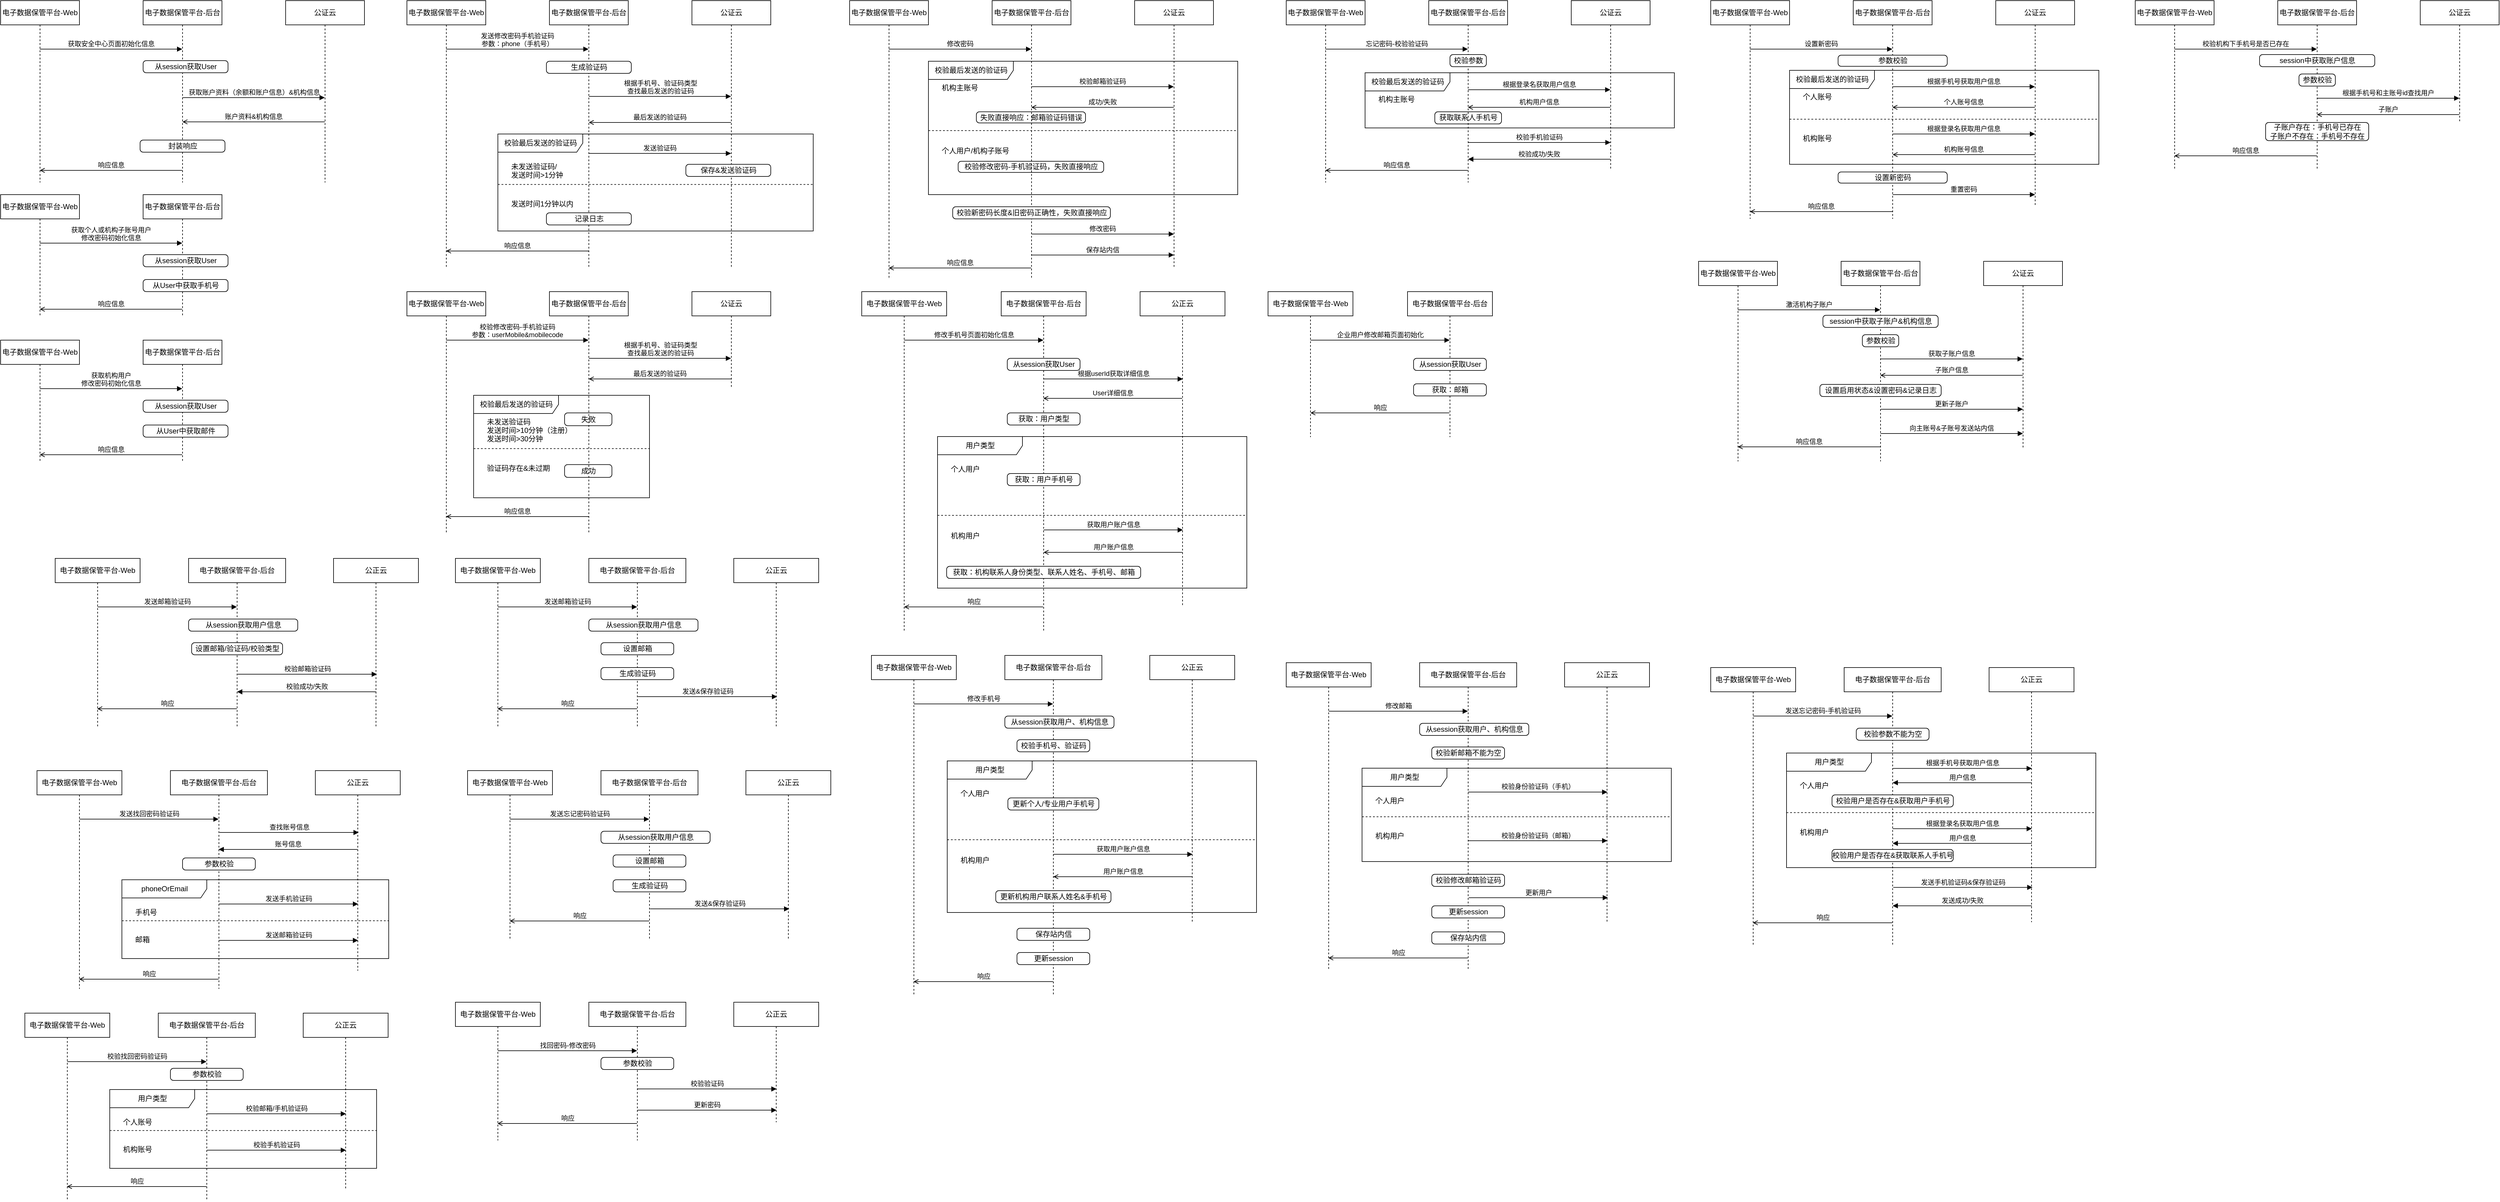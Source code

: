 <mxfile version="17.4.0" type="github"><diagram name="Page-1" id="e7e014a7-5840-1c2e-5031-d8a46d1fe8dd"><mxGraphModel dx="1422" dy="752" grid="1" gridSize="10" guides="1" tooltips="1" connect="1" arrows="1" fold="1" page="1" pageScale="1" pageWidth="1169" pageHeight="826" background="none" math="0" shadow="0"><root><mxCell id="0"/><mxCell id="1" parent="0"/><mxCell id="zMJOfnuV6vufuWhpTxuo-56" value="" style="group" parent="1" vertex="1" connectable="0"><mxGeometry width="600" height="300" as="geometry"/></mxCell><mxCell id="zMJOfnuV6vufuWhpTxuo-41" value="电子数据保管平台-Web" style="shape=umlLifeline;perimeter=lifelinePerimeter;whiteSpace=wrap;html=1;container=0;collapsible=0;recursiveResize=0;outlineConnect=0;" parent="zMJOfnuV6vufuWhpTxuo-56" vertex="1"><mxGeometry width="130" height="300" as="geometry"/></mxCell><mxCell id="zMJOfnuV6vufuWhpTxuo-43" value="电子数据保管平台-后台" style="shape=umlLifeline;perimeter=lifelinePerimeter;whiteSpace=wrap;html=1;container=0;collapsible=0;recursiveResize=0;outlineConnect=0;" parent="zMJOfnuV6vufuWhpTxuo-56" vertex="1"><mxGeometry x="235" width="130" height="300" as="geometry"/></mxCell><mxCell id="zMJOfnuV6vufuWhpTxuo-44" value="获取安全中心页面初始化信息" style="html=1;verticalAlign=bottom;labelBackgroundColor=none;endArrow=block;endFill=1;rounded=0;" parent="zMJOfnuV6vufuWhpTxuo-56" target="zMJOfnuV6vufuWhpTxuo-43" edge="1"><mxGeometry width="160" relative="1" as="geometry"><mxPoint x="64.667" y="80.0" as="sourcePoint"/><mxPoint x="280" y="80" as="targetPoint"/></mxGeometry></mxCell><mxCell id="zMJOfnuV6vufuWhpTxuo-45" value="从session获取User" style="html=1;align=center;verticalAlign=middle;rounded=1;absoluteArcSize=1;arcSize=10;dashed=0;" parent="zMJOfnuV6vufuWhpTxuo-56" vertex="1"><mxGeometry x="235" y="99" width="140" height="20" as="geometry"/></mxCell><mxCell id="zMJOfnuV6vufuWhpTxuo-46" value="电子数据保管平台-后台" style="shape=umlLifeline;perimeter=lifelinePerimeter;whiteSpace=wrap;html=1;container=0;collapsible=0;recursiveResize=0;outlineConnect=0;" parent="zMJOfnuV6vufuWhpTxuo-56" vertex="1"><mxGeometry x="470" width="130" height="300" as="geometry"/></mxCell><mxCell id="zMJOfnuV6vufuWhpTxuo-48" value="公证云" style="shape=umlLifeline;perimeter=lifelinePerimeter;whiteSpace=wrap;html=1;container=0;collapsible=0;recursiveResize=0;outlineConnect=0;" parent="zMJOfnuV6vufuWhpTxuo-56" vertex="1"><mxGeometry x="470" width="130" height="300" as="geometry"/></mxCell><mxCell id="zMJOfnuV6vufuWhpTxuo-51" value="获取账户资料（余额和账户信息）&amp;amp;机构信息" style="html=1;verticalAlign=bottom;labelBackgroundColor=none;endArrow=block;endFill=1;rounded=0;" parent="zMJOfnuV6vufuWhpTxuo-56" target="zMJOfnuV6vufuWhpTxuo-48" edge="1"><mxGeometry width="160" relative="1" as="geometry"><mxPoint x="300" y="160" as="sourcePoint"/><mxPoint x="460" y="160" as="targetPoint"/></mxGeometry></mxCell><mxCell id="zMJOfnuV6vufuWhpTxuo-52" value="账户资料&amp;amp;机构信息" style="html=1;verticalAlign=bottom;labelBackgroundColor=none;endArrow=open;endFill=0;rounded=0;" parent="zMJOfnuV6vufuWhpTxuo-56" source="zMJOfnuV6vufuWhpTxuo-48" edge="1"><mxGeometry width="160" relative="1" as="geometry"><mxPoint x="455" y="200" as="sourcePoint"/><mxPoint x="300" y="200" as="targetPoint"/></mxGeometry></mxCell><mxCell id="zMJOfnuV6vufuWhpTxuo-54" value="封装响应" style="html=1;align=center;verticalAlign=middle;rounded=1;absoluteArcSize=1;arcSize=10;dashed=0;" parent="zMJOfnuV6vufuWhpTxuo-56" vertex="1"><mxGeometry x="230" y="230" width="140" height="20" as="geometry"/></mxCell><mxCell id="zMJOfnuV6vufuWhpTxuo-55" value="响应信息" style="html=1;verticalAlign=bottom;labelBackgroundColor=none;endArrow=open;endFill=0;rounded=0;" parent="zMJOfnuV6vufuWhpTxuo-56" edge="1"><mxGeometry width="160" relative="1" as="geometry"><mxPoint x="299.5" y="280.0" as="sourcePoint"/><mxPoint x="64.667" y="280.0" as="targetPoint"/></mxGeometry></mxCell><mxCell id="zMJOfnuV6vufuWhpTxuo-63" value="" style="group" parent="1" vertex="1" connectable="0"><mxGeometry y="320" width="375" height="200" as="geometry"/></mxCell><mxCell id="zMJOfnuV6vufuWhpTxuo-57" value="电子数据保管平台-Web" style="shape=umlLifeline;perimeter=lifelinePerimeter;whiteSpace=wrap;html=1;container=0;collapsible=0;recursiveResize=0;outlineConnect=0;" parent="zMJOfnuV6vufuWhpTxuo-63" vertex="1"><mxGeometry width="130" height="200" as="geometry"/></mxCell><mxCell id="zMJOfnuV6vufuWhpTxuo-58" value="电子数据保管平台-后台" style="shape=umlLifeline;perimeter=lifelinePerimeter;whiteSpace=wrap;html=1;container=0;collapsible=0;recursiveResize=0;outlineConnect=0;" parent="zMJOfnuV6vufuWhpTxuo-63" vertex="1"><mxGeometry x="235" width="130" height="200" as="geometry"/></mxCell><mxCell id="zMJOfnuV6vufuWhpTxuo-59" value="获取个人或机构子账号用户&lt;br&gt;修改密码初始化信息" style="html=1;verticalAlign=bottom;labelBackgroundColor=none;endArrow=block;endFill=1;rounded=0;" parent="zMJOfnuV6vufuWhpTxuo-63" target="zMJOfnuV6vufuWhpTxuo-58" edge="1"><mxGeometry width="160" relative="1" as="geometry"><mxPoint x="64.667" y="80.0" as="sourcePoint"/><mxPoint x="280" y="80" as="targetPoint"/></mxGeometry></mxCell><mxCell id="zMJOfnuV6vufuWhpTxuo-60" value="从session获取User" style="html=1;align=center;verticalAlign=middle;rounded=1;absoluteArcSize=1;arcSize=10;dashed=0;" parent="zMJOfnuV6vufuWhpTxuo-63" vertex="1"><mxGeometry x="235" y="99" width="140" height="20" as="geometry"/></mxCell><mxCell id="zMJOfnuV6vufuWhpTxuo-61" value="从User中获取手机号" style="html=1;align=center;verticalAlign=middle;rounded=1;absoluteArcSize=1;arcSize=10;dashed=0;" parent="zMJOfnuV6vufuWhpTxuo-63" vertex="1"><mxGeometry x="235" y="140" width="140" height="20" as="geometry"/></mxCell><mxCell id="zMJOfnuV6vufuWhpTxuo-62" value="响应信息" style="html=1;verticalAlign=bottom;labelBackgroundColor=none;endArrow=open;endFill=0;rounded=0;" parent="zMJOfnuV6vufuWhpTxuo-63" edge="1"><mxGeometry width="160" relative="1" as="geometry"><mxPoint x="299.5" y="189.0" as="sourcePoint"/><mxPoint x="64.667" y="189.0" as="targetPoint"/></mxGeometry></mxCell><mxCell id="zMJOfnuV6vufuWhpTxuo-64" value="" style="group" parent="1" vertex="1" connectable="0"><mxGeometry y="560" width="375" height="200" as="geometry"/></mxCell><mxCell id="zMJOfnuV6vufuWhpTxuo-65" value="电子数据保管平台-Web" style="shape=umlLifeline;perimeter=lifelinePerimeter;whiteSpace=wrap;html=1;container=0;collapsible=0;recursiveResize=0;outlineConnect=0;" parent="zMJOfnuV6vufuWhpTxuo-64" vertex="1"><mxGeometry width="130" height="200" as="geometry"/></mxCell><mxCell id="zMJOfnuV6vufuWhpTxuo-66" value="电子数据保管平台-后台" style="shape=umlLifeline;perimeter=lifelinePerimeter;whiteSpace=wrap;html=1;container=0;collapsible=0;recursiveResize=0;outlineConnect=0;" parent="zMJOfnuV6vufuWhpTxuo-64" vertex="1"><mxGeometry x="235" width="130" height="200" as="geometry"/></mxCell><mxCell id="zMJOfnuV6vufuWhpTxuo-67" value="获取机构用户&lt;br&gt;修改密码初始化信息" style="html=1;verticalAlign=bottom;labelBackgroundColor=none;endArrow=block;endFill=1;rounded=0;" parent="zMJOfnuV6vufuWhpTxuo-64" target="zMJOfnuV6vufuWhpTxuo-66" edge="1"><mxGeometry width="160" relative="1" as="geometry"><mxPoint x="64.667" y="80.0" as="sourcePoint"/><mxPoint x="280" y="80" as="targetPoint"/></mxGeometry></mxCell><mxCell id="zMJOfnuV6vufuWhpTxuo-68" value="从session获取User" style="html=1;align=center;verticalAlign=middle;rounded=1;absoluteArcSize=1;arcSize=10;dashed=0;" parent="zMJOfnuV6vufuWhpTxuo-64" vertex="1"><mxGeometry x="235" y="99" width="140" height="20" as="geometry"/></mxCell><mxCell id="zMJOfnuV6vufuWhpTxuo-69" value="从User中获取邮件" style="html=1;align=center;verticalAlign=middle;rounded=1;absoluteArcSize=1;arcSize=10;dashed=0;" parent="zMJOfnuV6vufuWhpTxuo-64" vertex="1"><mxGeometry x="235" y="140" width="140" height="20" as="geometry"/></mxCell><mxCell id="zMJOfnuV6vufuWhpTxuo-70" value="响应信息" style="html=1;verticalAlign=bottom;labelBackgroundColor=none;endArrow=open;endFill=0;rounded=0;" parent="zMJOfnuV6vufuWhpTxuo-64" edge="1"><mxGeometry width="160" relative="1" as="geometry"><mxPoint x="299.5" y="189.0" as="sourcePoint"/><mxPoint x="64.667" y="189.0" as="targetPoint"/></mxGeometry></mxCell><mxCell id="zMJOfnuV6vufuWhpTxuo-91" value="" style="group" parent="1" vertex="1" connectable="0"><mxGeometry x="670" width="670" height="440" as="geometry"/></mxCell><mxCell id="zMJOfnuV6vufuWhpTxuo-72" value="电子数据保管平台-Web" style="shape=umlLifeline;perimeter=lifelinePerimeter;whiteSpace=wrap;html=1;container=0;collapsible=0;recursiveResize=0;outlineConnect=0;" parent="zMJOfnuV6vufuWhpTxuo-91" vertex="1"><mxGeometry width="130" height="440" as="geometry"/></mxCell><mxCell id="zMJOfnuV6vufuWhpTxuo-73" value="电子数据保管平台-后台" style="shape=umlLifeline;perimeter=lifelinePerimeter;whiteSpace=wrap;html=1;container=0;collapsible=0;recursiveResize=0;outlineConnect=0;" parent="zMJOfnuV6vufuWhpTxuo-91" vertex="1"><mxGeometry x="235" width="130" height="440" as="geometry"/></mxCell><mxCell id="zMJOfnuV6vufuWhpTxuo-74" value="发送修改密码手机验证码&lt;br&gt;参数：phone（手机号）" style="html=1;verticalAlign=bottom;labelBackgroundColor=none;endArrow=block;endFill=1;rounded=0;align=center;" parent="zMJOfnuV6vufuWhpTxuo-91" target="zMJOfnuV6vufuWhpTxuo-73" edge="1"><mxGeometry width="160" relative="1" as="geometry"><mxPoint x="64.667" y="80.0" as="sourcePoint"/><mxPoint x="280" y="80" as="targetPoint"/></mxGeometry></mxCell><mxCell id="zMJOfnuV6vufuWhpTxuo-76" value="电子数据保管平台-后台" style="shape=umlLifeline;perimeter=lifelinePerimeter;whiteSpace=wrap;html=1;container=0;collapsible=0;recursiveResize=0;outlineConnect=0;" parent="zMJOfnuV6vufuWhpTxuo-91" vertex="1"><mxGeometry x="470" width="130" height="300" as="geometry"/></mxCell><mxCell id="zMJOfnuV6vufuWhpTxuo-77" value="公证云" style="shape=umlLifeline;perimeter=lifelinePerimeter;whiteSpace=wrap;html=1;container=0;collapsible=0;recursiveResize=0;outlineConnect=0;" parent="zMJOfnuV6vufuWhpTxuo-91" vertex="1"><mxGeometry x="470" width="130" height="440" as="geometry"/></mxCell><mxCell id="zMJOfnuV6vufuWhpTxuo-78" value="根据手机号、验证码类型&lt;br&gt;查找最后发送的验证码" style="html=1;verticalAlign=bottom;labelBackgroundColor=none;endArrow=block;endFill=1;rounded=0;" parent="zMJOfnuV6vufuWhpTxuo-91" edge="1"><mxGeometry width="160" relative="1" as="geometry"><mxPoint x="300" y="158" as="sourcePoint"/><mxPoint x="534.5" y="158.0" as="targetPoint"/></mxGeometry></mxCell><mxCell id="zMJOfnuV6vufuWhpTxuo-79" value="最后发送的验证码" style="html=1;verticalAlign=bottom;labelBackgroundColor=none;endArrow=open;endFill=0;rounded=0;" parent="zMJOfnuV6vufuWhpTxuo-91" edge="1"><mxGeometry width="160" relative="1" as="geometry"><mxPoint x="534.5" y="201.0" as="sourcePoint"/><mxPoint x="300" y="201" as="targetPoint"/></mxGeometry></mxCell><mxCell id="zMJOfnuV6vufuWhpTxuo-81" value="响应信息" style="html=1;verticalAlign=bottom;labelBackgroundColor=none;endArrow=open;endFill=0;rounded=0;" parent="zMJOfnuV6vufuWhpTxuo-91" edge="1"><mxGeometry width="160" relative="1" as="geometry"><mxPoint x="299.5" y="413.0" as="sourcePoint"/><mxPoint x="64.667" y="413.0" as="targetPoint"/></mxGeometry></mxCell><mxCell id="zMJOfnuV6vufuWhpTxuo-82" value="生成验证码" style="html=1;align=center;verticalAlign=middle;rounded=1;absoluteArcSize=1;arcSize=10;dashed=0;" parent="zMJOfnuV6vufuWhpTxuo-91" vertex="1"><mxGeometry x="230" y="100" width="140" height="20" as="geometry"/></mxCell><mxCell id="zMJOfnuV6vufuWhpTxuo-88" value="发送验证码" style="html=1;verticalAlign=bottom;labelBackgroundColor=none;endArrow=block;endFill=1;rounded=0;" parent="zMJOfnuV6vufuWhpTxuo-91" edge="1"><mxGeometry width="160" relative="1" as="geometry"><mxPoint x="299.667" y="252" as="sourcePoint"/><mxPoint x="534.5" y="252" as="targetPoint"/></mxGeometry></mxCell><mxCell id="zMJOfnuV6vufuWhpTxuo-85" value="校验最后发送的验证码" style="shape=umlFrame;tabWidth=110;tabHeight=30;tabPosition=left;html=1;boundedLbl=1;labelInHeader=1;width=140;height=30;" parent="zMJOfnuV6vufuWhpTxuo-91" vertex="1"><mxGeometry x="150" y="220" width="520" height="160" as="geometry"/></mxCell><mxCell id="zMJOfnuV6vufuWhpTxuo-86" value="未发送验证码/&#xA;发送时间&gt;1分钟" style="text" parent="zMJOfnuV6vufuWhpTxuo-85" vertex="1"><mxGeometry width="100" height="20" relative="1" as="geometry"><mxPoint x="20" y="40" as="offset"/></mxGeometry></mxCell><mxCell id="zMJOfnuV6vufuWhpTxuo-87" value="发送时间1分钟以内" style="line;strokeWidth=1;dashed=1;labelPosition=center;verticalLabelPosition=bottom;align=left;verticalAlign=top;spacingLeft=20;spacingTop=15;" parent="zMJOfnuV6vufuWhpTxuo-85" vertex="1"><mxGeometry y="80" width="520" height="6.4" as="geometry"/></mxCell><mxCell id="zMJOfnuV6vufuWhpTxuo-89" value="保存&amp;amp;发送验证码" style="html=1;align=center;verticalAlign=middle;rounded=1;absoluteArcSize=1;arcSize=10;dashed=0;" parent="zMJOfnuV6vufuWhpTxuo-85" vertex="1"><mxGeometry x="310" y="50" width="140" height="20" as="geometry"/></mxCell><mxCell id="zMJOfnuV6vufuWhpTxuo-90" value="记录日志" style="html=1;align=center;verticalAlign=middle;rounded=1;absoluteArcSize=1;arcSize=10;dashed=0;" parent="zMJOfnuV6vufuWhpTxuo-85" vertex="1"><mxGeometry x="80" y="130" width="140" height="20" as="geometry"/></mxCell><mxCell id="zMJOfnuV6vufuWhpTxuo-109" value="" style="group" parent="1" vertex="1" connectable="0"><mxGeometry x="670" y="480" width="600" height="400" as="geometry"/></mxCell><mxCell id="zMJOfnuV6vufuWhpTxuo-103" value="校验最后发送的验证码" style="shape=umlFrame;tabWidth=110;tabHeight=30;tabPosition=left;html=1;boundedLbl=1;labelInHeader=1;width=140;height=30;" parent="zMJOfnuV6vufuWhpTxuo-109" vertex="1"><mxGeometry x="110" y="171" width="290" height="169" as="geometry"/></mxCell><mxCell id="zMJOfnuV6vufuWhpTxuo-104" value="未发送验证码&#xA;发送时间&gt;10分钟（注册）&#xA;发送时间&gt;30分钟" style="text" parent="zMJOfnuV6vufuWhpTxuo-103" vertex="1"><mxGeometry width="100" height="20" relative="1" as="geometry"><mxPoint x="20" y="30" as="offset"/></mxGeometry></mxCell><mxCell id="zMJOfnuV6vufuWhpTxuo-105" value="验证码存在&amp;未过期" style="line;strokeWidth=1;dashed=1;labelPosition=center;verticalLabelPosition=bottom;align=left;verticalAlign=top;spacingLeft=20;spacingTop=15;" parent="zMJOfnuV6vufuWhpTxuo-103" vertex="1"><mxGeometry y="84.5" width="290" height="6.76" as="geometry"/></mxCell><mxCell id="zMJOfnuV6vufuWhpTxuo-107" value="失败" style="html=1;align=center;verticalAlign=middle;rounded=1;absoluteArcSize=1;arcSize=10;dashed=0;" parent="zMJOfnuV6vufuWhpTxuo-103" vertex="1"><mxGeometry x="149.995" y="29.005" width="78.077" height="21.125" as="geometry"/></mxCell><mxCell id="zMJOfnuV6vufuWhpTxuo-108" value="成功" style="html=1;align=center;verticalAlign=middle;rounded=1;absoluteArcSize=1;arcSize=10;dashed=0;" parent="zMJOfnuV6vufuWhpTxuo-103" vertex="1"><mxGeometry x="149.995" y="114.208" width="78.077" height="21.125" as="geometry"/></mxCell><mxCell id="zMJOfnuV6vufuWhpTxuo-93" value="电子数据保管平台-Web" style="shape=umlLifeline;perimeter=lifelinePerimeter;whiteSpace=wrap;html=1;container=0;collapsible=0;recursiveResize=0;outlineConnect=0;" parent="zMJOfnuV6vufuWhpTxuo-109" vertex="1"><mxGeometry width="130" height="400" as="geometry"/></mxCell><mxCell id="zMJOfnuV6vufuWhpTxuo-94" value="电子数据保管平台-后台" style="shape=umlLifeline;perimeter=lifelinePerimeter;whiteSpace=wrap;html=1;container=0;collapsible=0;recursiveResize=0;outlineConnect=0;" parent="zMJOfnuV6vufuWhpTxuo-109" vertex="1"><mxGeometry x="235" width="130" height="400" as="geometry"/></mxCell><mxCell id="zMJOfnuV6vufuWhpTxuo-95" value="校验修改密码-手机验证码&lt;br&gt;参数：userMobile&amp;amp;mobilecode" style="html=1;verticalAlign=bottom;labelBackgroundColor=none;endArrow=block;endFill=1;rounded=0;align=center;" parent="zMJOfnuV6vufuWhpTxuo-109" target="zMJOfnuV6vufuWhpTxuo-94" edge="1"><mxGeometry width="160" relative="1" as="geometry"><mxPoint x="64.667" y="80.0" as="sourcePoint"/><mxPoint x="280" y="80" as="targetPoint"/></mxGeometry></mxCell><mxCell id="zMJOfnuV6vufuWhpTxuo-96" value="电子数据保管平台-后台" style="shape=umlLifeline;perimeter=lifelinePerimeter;whiteSpace=wrap;html=1;container=0;collapsible=0;recursiveResize=0;outlineConnect=0;" parent="zMJOfnuV6vufuWhpTxuo-109" vertex="1"><mxGeometry x="470" width="130" height="160" as="geometry"/></mxCell><mxCell id="zMJOfnuV6vufuWhpTxuo-97" value="公证云" style="shape=umlLifeline;perimeter=lifelinePerimeter;whiteSpace=wrap;html=1;container=0;collapsible=0;recursiveResize=0;outlineConnect=0;" parent="zMJOfnuV6vufuWhpTxuo-109" vertex="1"><mxGeometry x="470" width="130" height="160" as="geometry"/></mxCell><mxCell id="zMJOfnuV6vufuWhpTxuo-98" value="根据手机号、验证码类型&lt;br&gt;查找最后发送的验证码" style="html=1;verticalAlign=bottom;labelBackgroundColor=none;endArrow=block;endFill=1;rounded=0;" parent="zMJOfnuV6vufuWhpTxuo-109" edge="1"><mxGeometry width="160" relative="1" as="geometry"><mxPoint x="300" y="110" as="sourcePoint"/><mxPoint x="534.5" y="110.0" as="targetPoint"/></mxGeometry></mxCell><mxCell id="zMJOfnuV6vufuWhpTxuo-99" value="最后发送的验证码" style="html=1;verticalAlign=bottom;labelBackgroundColor=none;endArrow=open;endFill=0;rounded=0;" parent="zMJOfnuV6vufuWhpTxuo-109" edge="1"><mxGeometry width="160" relative="1" as="geometry"><mxPoint x="534.5" y="144.0" as="sourcePoint"/><mxPoint x="300" y="144" as="targetPoint"/></mxGeometry></mxCell><mxCell id="zMJOfnuV6vufuWhpTxuo-100" value="响应信息" style="html=1;verticalAlign=bottom;labelBackgroundColor=none;endArrow=open;endFill=0;rounded=0;" parent="zMJOfnuV6vufuWhpTxuo-109" edge="1"><mxGeometry width="160" relative="1" as="geometry"><mxPoint x="299.5" y="371.0" as="sourcePoint"/><mxPoint x="64.667" y="371.0" as="targetPoint"/></mxGeometry></mxCell><mxCell id="zMJOfnuV6vufuWhpTxuo-130" value="" style="group" parent="1" vertex="1" connectable="0"><mxGeometry x="1400" width="640" height="460" as="geometry"/></mxCell><mxCell id="zMJOfnuV6vufuWhpTxuo-111" value="校验最后发送的验证码" style="shape=umlFrame;tabWidth=110;tabHeight=30;tabPosition=left;html=1;boundedLbl=1;labelInHeader=1;width=140;height=30;" parent="zMJOfnuV6vufuWhpTxuo-130" vertex="1"><mxGeometry x="130" y="100" width="510" height="220" as="geometry"/></mxCell><mxCell id="zMJOfnuV6vufuWhpTxuo-112" value="机构主账号" style="text" parent="zMJOfnuV6vufuWhpTxuo-111" vertex="1"><mxGeometry width="100" height="20" relative="1" as="geometry"><mxPoint x="20" y="30" as="offset"/></mxGeometry></mxCell><mxCell id="zMJOfnuV6vufuWhpTxuo-113" value="个人用户/机构子账号" style="line;strokeWidth=1;dashed=1;labelPosition=center;verticalLabelPosition=bottom;align=left;verticalAlign=top;spacingLeft=20;spacingTop=15;" parent="zMJOfnuV6vufuWhpTxuo-111" vertex="1"><mxGeometry y="110" width="510" height="8.8" as="geometry"/></mxCell><mxCell id="zMJOfnuV6vufuWhpTxuo-114" value="失败直接响应：邮箱验证码错误" style="html=1;align=center;verticalAlign=middle;rounded=1;absoluteArcSize=1;arcSize=10;dashed=0;" parent="zMJOfnuV6vufuWhpTxuo-111" vertex="1"><mxGeometry x="79.005" y="83.421" width="180" height="18.333" as="geometry"/></mxCell><mxCell id="zMJOfnuV6vufuWhpTxuo-124" value="校验修改密码-手机验证码，失败直接响应" style="html=1;align=center;verticalAlign=middle;rounded=1;absoluteArcSize=1;arcSize=10;dashed=0;" parent="zMJOfnuV6vufuWhpTxuo-111" vertex="1"><mxGeometry x="49.005" y="165.004" width="240" height="18.333" as="geometry"/></mxCell><mxCell id="zMJOfnuV6vufuWhpTxuo-116" value="电子数据保管平台-Web" style="shape=umlLifeline;perimeter=lifelinePerimeter;whiteSpace=wrap;html=1;container=0;collapsible=0;recursiveResize=0;outlineConnect=0;" parent="zMJOfnuV6vufuWhpTxuo-130" vertex="1"><mxGeometry width="130" height="460" as="geometry"/></mxCell><mxCell id="zMJOfnuV6vufuWhpTxuo-117" value="电子数据保管平台-后台" style="shape=umlLifeline;perimeter=lifelinePerimeter;whiteSpace=wrap;html=1;container=0;collapsible=0;recursiveResize=0;outlineConnect=0;" parent="zMJOfnuV6vufuWhpTxuo-130" vertex="1"><mxGeometry x="235" width="130" height="460" as="geometry"/></mxCell><mxCell id="zMJOfnuV6vufuWhpTxuo-118" value="修改密码" style="html=1;verticalAlign=bottom;labelBackgroundColor=none;endArrow=block;endFill=1;rounded=0;align=center;" parent="zMJOfnuV6vufuWhpTxuo-130" target="zMJOfnuV6vufuWhpTxuo-117" edge="1"><mxGeometry width="160" relative="1" as="geometry"><mxPoint x="64.667" y="80.0" as="sourcePoint"/><mxPoint x="280" y="80" as="targetPoint"/></mxGeometry></mxCell><mxCell id="zMJOfnuV6vufuWhpTxuo-119" value="电子数据保管平台-后台" style="shape=umlLifeline;perimeter=lifelinePerimeter;whiteSpace=wrap;html=1;container=0;collapsible=0;recursiveResize=0;outlineConnect=0;" parent="zMJOfnuV6vufuWhpTxuo-130" vertex="1"><mxGeometry x="470" width="130" height="160" as="geometry"/></mxCell><mxCell id="zMJOfnuV6vufuWhpTxuo-120" value="公证云" style="shape=umlLifeline;perimeter=lifelinePerimeter;whiteSpace=wrap;html=1;container=0;collapsible=0;recursiveResize=0;outlineConnect=0;" parent="zMJOfnuV6vufuWhpTxuo-130" vertex="1"><mxGeometry x="470" width="130" height="440" as="geometry"/></mxCell><mxCell id="zMJOfnuV6vufuWhpTxuo-121" value="校验邮箱验证码" style="html=1;verticalAlign=bottom;labelBackgroundColor=none;endArrow=block;endFill=1;rounded=0;" parent="zMJOfnuV6vufuWhpTxuo-130" edge="1"><mxGeometry width="160" relative="1" as="geometry"><mxPoint x="299.667" y="142.0" as="sourcePoint"/><mxPoint x="534.5" y="142.0" as="targetPoint"/></mxGeometry></mxCell><mxCell id="zMJOfnuV6vufuWhpTxuo-123" value="响应信息" style="html=1;verticalAlign=bottom;labelBackgroundColor=none;endArrow=open;endFill=0;rounded=0;" parent="zMJOfnuV6vufuWhpTxuo-130" edge="1"><mxGeometry width="160" relative="1" as="geometry"><mxPoint x="299.5" y="441.0" as="sourcePoint"/><mxPoint x="64.667" y="441.0" as="targetPoint"/></mxGeometry></mxCell><mxCell id="zMJOfnuV6vufuWhpTxuo-122" value="成功/失败" style="html=1;verticalAlign=bottom;labelBackgroundColor=none;endArrow=open;endFill=0;rounded=0;" parent="zMJOfnuV6vufuWhpTxuo-130" edge="1"><mxGeometry width="160" relative="1" as="geometry"><mxPoint x="534.5" y="176.0" as="sourcePoint"/><mxPoint x="299.667" y="176.0" as="targetPoint"/></mxGeometry></mxCell><mxCell id="zMJOfnuV6vufuWhpTxuo-126" value="校验新密码长度&amp;amp;旧密码正确性，失败直接响应" style="html=1;align=center;verticalAlign=middle;rounded=1;absoluteArcSize=1;arcSize=10;dashed=0;" parent="zMJOfnuV6vufuWhpTxuo-130" vertex="1"><mxGeometry x="170.005" y="340.005" width="260" height="20" as="geometry"/></mxCell><mxCell id="zMJOfnuV6vufuWhpTxuo-127" value="修改密码" style="html=1;verticalAlign=bottom;labelBackgroundColor=none;endArrow=block;endFill=1;rounded=0;" parent="zMJOfnuV6vufuWhpTxuo-130" edge="1"><mxGeometry width="160" relative="1" as="geometry"><mxPoint x="299.997" y="385" as="sourcePoint"/><mxPoint x="534.83" y="385" as="targetPoint"/></mxGeometry></mxCell><mxCell id="zMJOfnuV6vufuWhpTxuo-129" value="保存站内信" style="html=1;verticalAlign=bottom;labelBackgroundColor=none;endArrow=block;endFill=1;rounded=0;" parent="zMJOfnuV6vufuWhpTxuo-130" edge="1"><mxGeometry width="160" relative="1" as="geometry"><mxPoint x="299.997" y="419.58" as="sourcePoint"/><mxPoint x="534.83" y="419.58" as="targetPoint"/></mxGeometry></mxCell><mxCell id="Vix8iH95oxixBChevzFR-1" value="" style="group" vertex="1" connectable="0" parent="1"><mxGeometry x="1420" y="480" width="635" height="560" as="geometry"/></mxCell><mxCell id="Vix8iH95oxixBChevzFR-2" value="电子数据保管平台-Web" style="shape=umlLifeline;perimeter=lifelinePerimeter;whiteSpace=wrap;html=1;container=1;collapsible=0;recursiveResize=0;outlineConnect=0;" vertex="1" parent="Vix8iH95oxixBChevzFR-1"><mxGeometry width="140" height="560" as="geometry"/></mxCell><mxCell id="Vix8iH95oxixBChevzFR-3" value="电子数据保管平台-后台" style="shape=umlLifeline;perimeter=lifelinePerimeter;whiteSpace=wrap;html=1;container=1;collapsible=0;recursiveResize=0;outlineConnect=0;" vertex="1" parent="Vix8iH95oxixBChevzFR-1"><mxGeometry x="230" width="140" height="560" as="geometry"/></mxCell><mxCell id="Vix8iH95oxixBChevzFR-4" value="获取：用户类型" style="html=1;align=center;verticalAlign=middle;rounded=1;absoluteArcSize=1;arcSize=10;dashed=0;" vertex="1" parent="Vix8iH95oxixBChevzFR-3"><mxGeometry x="10" y="200" width="120" height="20" as="geometry"/></mxCell><mxCell id="Vix8iH95oxixBChevzFR-5" value="根据userId获取详细信息" style="html=1;verticalAlign=bottom;labelBackgroundColor=none;endArrow=block;endFill=1;rounded=0;" edge="1" parent="Vix8iH95oxixBChevzFR-3"><mxGeometry width="160" relative="1" as="geometry"><mxPoint x="69.997" y="144.003" as="sourcePoint"/><mxPoint x="299.5" y="144.003" as="targetPoint"/></mxGeometry></mxCell><mxCell id="Vix8iH95oxixBChevzFR-6" value="从session获取User" style="html=1;align=center;verticalAlign=middle;rounded=1;absoluteArcSize=1;arcSize=10;dashed=0;" vertex="1" parent="Vix8iH95oxixBChevzFR-3"><mxGeometry x="10" y="110" width="120" height="20" as="geometry"/></mxCell><mxCell id="Vix8iH95oxixBChevzFR-7" value="响应" style="html=1;verticalAlign=bottom;labelBackgroundColor=none;endArrow=open;endFill=0;rounded=0;" edge="1" parent="Vix8iH95oxixBChevzFR-3"><mxGeometry width="160" relative="1" as="geometry"><mxPoint x="69" y="520" as="sourcePoint"/><mxPoint x="-160" y="520" as="targetPoint"/></mxGeometry></mxCell><mxCell id="Vix8iH95oxixBChevzFR-8" value="公正云" style="shape=umlLifeline;perimeter=lifelinePerimeter;whiteSpace=wrap;html=1;container=1;collapsible=0;recursiveResize=0;outlineConnect=0;" vertex="1" parent="Vix8iH95oxixBChevzFR-1"><mxGeometry x="459" width="140" height="520" as="geometry"/></mxCell><mxCell id="Vix8iH95oxixBChevzFR-9" value="修改手机号页面初始化信息" style="html=1;verticalAlign=bottom;labelBackgroundColor=none;endArrow=block;endFill=1;rounded=0;" edge="1" parent="Vix8iH95oxixBChevzFR-1" target="Vix8iH95oxixBChevzFR-3"><mxGeometry width="160" relative="1" as="geometry"><mxPoint x="69.997" y="80.003" as="sourcePoint"/><mxPoint x="270" y="80" as="targetPoint"/></mxGeometry></mxCell><mxCell id="Vix8iH95oxixBChevzFR-10" value="User详细信息" style="html=1;verticalAlign=bottom;labelBackgroundColor=none;endArrow=open;endFill=0;rounded=0;" edge="1" parent="Vix8iH95oxixBChevzFR-1"><mxGeometry width="160" relative="1" as="geometry"><mxPoint x="528.5" y="176" as="sourcePoint"/><mxPoint x="299.5" y="176" as="targetPoint"/></mxGeometry></mxCell><mxCell id="Vix8iH95oxixBChevzFR-11" value="用户类型" style="shape=umlFrame;tabWidth=110;tabHeight=30;tabPosition=left;html=1;boundedLbl=1;labelInHeader=1;width=140;height=30;" vertex="1" parent="Vix8iH95oxixBChevzFR-1"><mxGeometry x="125" y="239" width="510" height="250" as="geometry"/></mxCell><mxCell id="Vix8iH95oxixBChevzFR-12" value="个人用户" style="text" vertex="1" parent="Vix8iH95oxixBChevzFR-11"><mxGeometry width="100" height="20" relative="1" as="geometry"><mxPoint x="20" y="40" as="offset"/></mxGeometry></mxCell><mxCell id="Vix8iH95oxixBChevzFR-13" value="机构用户" style="line;strokeWidth=1;dashed=1;labelPosition=center;verticalLabelPosition=bottom;align=left;verticalAlign=top;spacingLeft=20;spacingTop=15;" vertex="1" parent="Vix8iH95oxixBChevzFR-11"><mxGeometry y="125" width="510" height="10" as="geometry"/></mxCell><mxCell id="Vix8iH95oxixBChevzFR-14" value="获取：用户手机号" style="html=1;align=center;verticalAlign=middle;rounded=1;absoluteArcSize=1;arcSize=10;dashed=0;" vertex="1" parent="Vix8iH95oxixBChevzFR-11"><mxGeometry x="115" y="61" width="120" height="20" as="geometry"/></mxCell><mxCell id="Vix8iH95oxixBChevzFR-15" value="获取用户账户信息" style="html=1;verticalAlign=bottom;labelBackgroundColor=none;endArrow=block;endFill=1;rounded=0;" edge="1" parent="Vix8iH95oxixBChevzFR-11"><mxGeometry width="160" relative="1" as="geometry"><mxPoint x="174.997" y="154.003" as="sourcePoint"/><mxPoint x="404.5" y="154.003" as="targetPoint"/></mxGeometry></mxCell><mxCell id="Vix8iH95oxixBChevzFR-16" value="用户账户信息" style="html=1;verticalAlign=bottom;labelBackgroundColor=none;endArrow=open;endFill=0;rounded=0;" edge="1" parent="Vix8iH95oxixBChevzFR-11"><mxGeometry width="160" relative="1" as="geometry"><mxPoint x="404" y="191" as="sourcePoint"/><mxPoint x="175" y="191" as="targetPoint"/></mxGeometry></mxCell><mxCell id="Vix8iH95oxixBChevzFR-17" value="获取：机构联系人身份类型、联系人姓名、手机号、邮箱" style="html=1;align=center;verticalAlign=middle;rounded=1;absoluteArcSize=1;arcSize=10;dashed=0;" vertex="1" parent="Vix8iH95oxixBChevzFR-11"><mxGeometry x="15" y="214" width="320" height="20" as="geometry"/></mxCell><mxCell id="Vix8iH95oxixBChevzFR-35" value="" style="group" vertex="1" connectable="0" parent="1"><mxGeometry x="2090" y="480" width="370" height="240" as="geometry"/></mxCell><mxCell id="Vix8iH95oxixBChevzFR-19" value="电子数据保管平台-Web" style="shape=umlLifeline;perimeter=lifelinePerimeter;whiteSpace=wrap;html=1;container=1;collapsible=0;recursiveResize=0;outlineConnect=0;" vertex="1" parent="Vix8iH95oxixBChevzFR-35"><mxGeometry width="140" height="240" as="geometry"/></mxCell><mxCell id="Vix8iH95oxixBChevzFR-20" value="电子数据保管平台-后台" style="shape=umlLifeline;perimeter=lifelinePerimeter;whiteSpace=wrap;html=1;container=1;collapsible=0;recursiveResize=0;outlineConnect=0;" vertex="1" parent="Vix8iH95oxixBChevzFR-35"><mxGeometry x="230" width="140" height="240" as="geometry"/></mxCell><mxCell id="Vix8iH95oxixBChevzFR-21" value="获取：邮箱" style="html=1;align=center;verticalAlign=middle;rounded=1;absoluteArcSize=1;arcSize=10;dashed=0;" vertex="1" parent="Vix8iH95oxixBChevzFR-20"><mxGeometry x="10" y="152" width="120" height="20" as="geometry"/></mxCell><mxCell id="Vix8iH95oxixBChevzFR-23" value="从session获取User" style="html=1;align=center;verticalAlign=middle;rounded=1;absoluteArcSize=1;arcSize=10;dashed=0;" vertex="1" parent="Vix8iH95oxixBChevzFR-20"><mxGeometry x="10" y="110" width="120" height="20" as="geometry"/></mxCell><mxCell id="Vix8iH95oxixBChevzFR-24" value="响应" style="html=1;verticalAlign=bottom;labelBackgroundColor=none;endArrow=open;endFill=0;rounded=0;" edge="1" parent="Vix8iH95oxixBChevzFR-20"><mxGeometry width="160" relative="1" as="geometry"><mxPoint x="69" y="200" as="sourcePoint"/><mxPoint x="-160" y="200" as="targetPoint"/></mxGeometry></mxCell><mxCell id="Vix8iH95oxixBChevzFR-26" value="企业用户修改邮箱页面初始化" style="html=1;verticalAlign=bottom;labelBackgroundColor=none;endArrow=block;endFill=1;rounded=0;" edge="1" parent="Vix8iH95oxixBChevzFR-35" target="Vix8iH95oxixBChevzFR-20"><mxGeometry width="160" relative="1" as="geometry"><mxPoint x="69.997" y="80.003" as="sourcePoint"/><mxPoint x="270" y="80" as="targetPoint"/></mxGeometry></mxCell><mxCell id="Vix8iH95oxixBChevzFR-62" value="" style="group" vertex="1" connectable="0" parent="1"><mxGeometry x="1436" y="1080" width="635" height="560" as="geometry"/></mxCell><mxCell id="Vix8iH95oxixBChevzFR-37" value="电子数据保管平台-Web" style="shape=umlLifeline;perimeter=lifelinePerimeter;whiteSpace=wrap;html=1;container=1;collapsible=0;recursiveResize=0;outlineConnect=0;" vertex="1" parent="Vix8iH95oxixBChevzFR-62"><mxGeometry width="140" height="560" as="geometry"/></mxCell><mxCell id="Vix8iH95oxixBChevzFR-38" value="电子数据保管平台-后台" style="shape=umlLifeline;perimeter=lifelinePerimeter;whiteSpace=wrap;html=1;container=1;collapsible=0;recursiveResize=0;outlineConnect=0;" vertex="1" parent="Vix8iH95oxixBChevzFR-62"><mxGeometry x="220" width="160" height="560" as="geometry"/></mxCell><mxCell id="Vix8iH95oxixBChevzFR-39" value="校验手机号、验证码" style="html=1;align=center;verticalAlign=middle;rounded=1;absoluteArcSize=1;arcSize=10;dashed=0;" vertex="1" parent="Vix8iH95oxixBChevzFR-38"><mxGeometry x="20" y="139" width="120" height="20" as="geometry"/></mxCell><mxCell id="Vix8iH95oxixBChevzFR-54" value="保存站内信" style="html=1;align=center;verticalAlign=middle;rounded=1;absoluteArcSize=1;arcSize=10;dashed=0;" vertex="1" parent="Vix8iH95oxixBChevzFR-38"><mxGeometry x="20" y="450" width="120" height="20" as="geometry"/></mxCell><mxCell id="Vix8iH95oxixBChevzFR-60" value="更新session" style="html=1;align=center;verticalAlign=middle;rounded=1;absoluteArcSize=1;arcSize=10;dashed=0;" vertex="1" parent="Vix8iH95oxixBChevzFR-38"><mxGeometry x="20" y="490" width="120" height="20" as="geometry"/></mxCell><mxCell id="Vix8iH95oxixBChevzFR-43" value="公正云" style="shape=umlLifeline;perimeter=lifelinePerimeter;whiteSpace=wrap;html=1;container=1;collapsible=0;recursiveResize=0;outlineConnect=0;" vertex="1" parent="Vix8iH95oxixBChevzFR-62"><mxGeometry x="459" width="140" height="440" as="geometry"/></mxCell><mxCell id="Vix8iH95oxixBChevzFR-44" value="修改手机号" style="html=1;verticalAlign=bottom;labelBackgroundColor=none;endArrow=block;endFill=1;rounded=0;" edge="1" parent="Vix8iH95oxixBChevzFR-62" target="Vix8iH95oxixBChevzFR-38"><mxGeometry width="160" relative="1" as="geometry"><mxPoint x="69.997" y="80.003" as="sourcePoint"/><mxPoint x="270" y="80" as="targetPoint"/></mxGeometry></mxCell><mxCell id="Vix8iH95oxixBChevzFR-46" value="用户类型" style="shape=umlFrame;tabWidth=110;tabHeight=30;tabPosition=left;html=1;boundedLbl=1;labelInHeader=1;width=140;height=30;" vertex="1" parent="Vix8iH95oxixBChevzFR-62"><mxGeometry x="125" y="174" width="510" height="250" as="geometry"/></mxCell><mxCell id="Vix8iH95oxixBChevzFR-47" value="个人用户" style="text" vertex="1" parent="Vix8iH95oxixBChevzFR-46"><mxGeometry width="100" height="20" relative="1" as="geometry"><mxPoint x="20" y="40" as="offset"/></mxGeometry></mxCell><mxCell id="Vix8iH95oxixBChevzFR-48" value="机构用户" style="line;strokeWidth=1;dashed=1;labelPosition=center;verticalLabelPosition=bottom;align=left;verticalAlign=top;spacingLeft=20;spacingTop=15;" vertex="1" parent="Vix8iH95oxixBChevzFR-46"><mxGeometry y="125" width="510" height="10" as="geometry"/></mxCell><mxCell id="Vix8iH95oxixBChevzFR-49" value="更新个人/专业用户手机号" style="html=1;align=center;verticalAlign=middle;rounded=1;absoluteArcSize=1;arcSize=10;dashed=0;" vertex="1" parent="Vix8iH95oxixBChevzFR-46"><mxGeometry x="100" y="61" width="150" height="20" as="geometry"/></mxCell><mxCell id="Vix8iH95oxixBChevzFR-50" value="获取用户账户信息" style="html=1;verticalAlign=bottom;labelBackgroundColor=none;endArrow=block;endFill=1;rounded=0;" edge="1" parent="Vix8iH95oxixBChevzFR-46"><mxGeometry width="160" relative="1" as="geometry"><mxPoint x="174.997" y="154.003" as="sourcePoint"/><mxPoint x="404.5" y="154.003" as="targetPoint"/></mxGeometry></mxCell><mxCell id="Vix8iH95oxixBChevzFR-51" value="用户账户信息" style="html=1;verticalAlign=bottom;labelBackgroundColor=none;endArrow=open;endFill=0;rounded=0;" edge="1" parent="Vix8iH95oxixBChevzFR-46"><mxGeometry width="160" relative="1" as="geometry"><mxPoint x="404" y="191" as="sourcePoint"/><mxPoint x="175" y="191" as="targetPoint"/></mxGeometry></mxCell><mxCell id="Vix8iH95oxixBChevzFR-52" value="更新机构用户联系人姓名&amp;amp;手机号" style="html=1;align=center;verticalAlign=middle;rounded=1;absoluteArcSize=1;arcSize=10;dashed=0;" vertex="1" parent="Vix8iH95oxixBChevzFR-46"><mxGeometry x="80" y="214" width="190" height="20" as="geometry"/></mxCell><mxCell id="Vix8iH95oxixBChevzFR-41" value="从session获取用户、机构信息" style="html=1;align=center;verticalAlign=middle;rounded=1;absoluteArcSize=1;arcSize=10;dashed=0;" vertex="1" parent="Vix8iH95oxixBChevzFR-62"><mxGeometry x="220" y="100" width="180" height="20" as="geometry"/></mxCell><mxCell id="Vix8iH95oxixBChevzFR-42" value="响应" style="html=1;verticalAlign=bottom;labelBackgroundColor=none;endArrow=open;endFill=0;rounded=0;" edge="1" parent="Vix8iH95oxixBChevzFR-62"><mxGeometry width="160" relative="1" as="geometry"><mxPoint x="299.5" y="538" as="sourcePoint"/><mxPoint x="69.5" y="538" as="targetPoint"/></mxGeometry></mxCell><mxCell id="Vix8iH95oxixBChevzFR-81" value="" style="group" vertex="1" connectable="0" parent="1"><mxGeometry x="750" y="920" width="599" height="280" as="geometry"/></mxCell><mxCell id="Vix8iH95oxixBChevzFR-64" value="电子数据保管平台-Web" style="shape=umlLifeline;perimeter=lifelinePerimeter;whiteSpace=wrap;html=1;container=1;collapsible=0;recursiveResize=0;outlineConnect=0;" vertex="1" parent="Vix8iH95oxixBChevzFR-81"><mxGeometry width="140" height="280" as="geometry"/></mxCell><mxCell id="Vix8iH95oxixBChevzFR-65" value="电子数据保管平台-后台" style="shape=umlLifeline;perimeter=lifelinePerimeter;whiteSpace=wrap;html=1;container=1;collapsible=0;recursiveResize=0;outlineConnect=0;" vertex="1" parent="Vix8iH95oxixBChevzFR-81"><mxGeometry x="220" width="160" height="280" as="geometry"/></mxCell><mxCell id="Vix8iH95oxixBChevzFR-66" value="设置邮箱" style="html=1;align=center;verticalAlign=middle;rounded=1;absoluteArcSize=1;arcSize=10;dashed=0;" vertex="1" parent="Vix8iH95oxixBChevzFR-65"><mxGeometry x="20" y="139" width="120" height="20" as="geometry"/></mxCell><mxCell id="Vix8iH95oxixBChevzFR-67" value="生成验证码" style="html=1;align=center;verticalAlign=middle;rounded=1;absoluteArcSize=1;arcSize=10;dashed=0;" vertex="1" parent="Vix8iH95oxixBChevzFR-65"><mxGeometry x="20" y="180" width="120" height="20" as="geometry"/></mxCell><mxCell id="Vix8iH95oxixBChevzFR-69" value="公正云" style="shape=umlLifeline;perimeter=lifelinePerimeter;whiteSpace=wrap;html=1;container=1;collapsible=0;recursiveResize=0;outlineConnect=0;" vertex="1" parent="Vix8iH95oxixBChevzFR-81"><mxGeometry x="459" width="140" height="280" as="geometry"/></mxCell><mxCell id="Vix8iH95oxixBChevzFR-70" value="发送邮箱验证码" style="html=1;verticalAlign=bottom;labelBackgroundColor=none;endArrow=block;endFill=1;rounded=0;" edge="1" parent="Vix8iH95oxixBChevzFR-81" target="Vix8iH95oxixBChevzFR-65"><mxGeometry width="160" relative="1" as="geometry"><mxPoint x="69.997" y="80.003" as="sourcePoint"/><mxPoint x="270" y="80" as="targetPoint"/></mxGeometry></mxCell><mxCell id="Vix8iH95oxixBChevzFR-78" value="从session获取用户信息" style="html=1;align=center;verticalAlign=middle;rounded=1;absoluteArcSize=1;arcSize=10;dashed=0;" vertex="1" parent="Vix8iH95oxixBChevzFR-81"><mxGeometry x="220" y="100" width="180" height="20" as="geometry"/></mxCell><mxCell id="Vix8iH95oxixBChevzFR-79" value="响应" style="html=1;verticalAlign=bottom;labelBackgroundColor=none;endArrow=open;endFill=0;rounded=0;" edge="1" parent="Vix8iH95oxixBChevzFR-81"><mxGeometry width="160" relative="1" as="geometry"><mxPoint x="299.5" y="248" as="sourcePoint"/><mxPoint x="69.5" y="248" as="targetPoint"/></mxGeometry></mxCell><mxCell id="Vix8iH95oxixBChevzFR-80" value="发送&amp;amp;保存验证码" style="html=1;verticalAlign=bottom;labelBackgroundColor=none;endArrow=block;endFill=1;rounded=0;" edge="1" parent="Vix8iH95oxixBChevzFR-81"><mxGeometry width="160" relative="1" as="geometry"><mxPoint x="300.997" y="228.003" as="sourcePoint"/><mxPoint x="530.5" y="228.003" as="targetPoint"/></mxGeometry></mxCell><mxCell id="Vix8iH95oxixBChevzFR-93" value="" style="group" vertex="1" connectable="0" parent="1"><mxGeometry x="90" y="920" width="599" height="280" as="geometry"/></mxCell><mxCell id="Vix8iH95oxixBChevzFR-83" value="电子数据保管平台-Web" style="shape=umlLifeline;perimeter=lifelinePerimeter;whiteSpace=wrap;html=1;container=1;collapsible=0;recursiveResize=0;outlineConnect=0;" vertex="1" parent="Vix8iH95oxixBChevzFR-93"><mxGeometry width="140" height="280" as="geometry"/></mxCell><mxCell id="Vix8iH95oxixBChevzFR-84" value="电子数据保管平台-后台" style="shape=umlLifeline;perimeter=lifelinePerimeter;whiteSpace=wrap;html=1;container=1;collapsible=0;recursiveResize=0;outlineConnect=0;" vertex="1" parent="Vix8iH95oxixBChevzFR-93"><mxGeometry x="220" width="160" height="280" as="geometry"/></mxCell><mxCell id="Vix8iH95oxixBChevzFR-85" value="设置邮箱/验证码/校验类型" style="html=1;align=center;verticalAlign=middle;rounded=1;absoluteArcSize=1;arcSize=10;dashed=0;" vertex="1" parent="Vix8iH95oxixBChevzFR-84"><mxGeometry x="5" y="139" width="150" height="20" as="geometry"/></mxCell><mxCell id="Vix8iH95oxixBChevzFR-87" value="公正云" style="shape=umlLifeline;perimeter=lifelinePerimeter;whiteSpace=wrap;html=1;container=1;collapsible=0;recursiveResize=0;outlineConnect=0;" vertex="1" parent="Vix8iH95oxixBChevzFR-93"><mxGeometry x="459" width="140" height="280" as="geometry"/></mxCell><mxCell id="Vix8iH95oxixBChevzFR-88" value="发送邮箱验证码" style="html=1;verticalAlign=bottom;labelBackgroundColor=none;endArrow=block;endFill=1;rounded=0;" edge="1" parent="Vix8iH95oxixBChevzFR-93" target="Vix8iH95oxixBChevzFR-84"><mxGeometry width="160" relative="1" as="geometry"><mxPoint x="69.997" y="80.003" as="sourcePoint"/><mxPoint x="270" y="80" as="targetPoint"/></mxGeometry></mxCell><mxCell id="Vix8iH95oxixBChevzFR-89" value="从session获取用户信息" style="html=1;align=center;verticalAlign=middle;rounded=1;absoluteArcSize=1;arcSize=10;dashed=0;" vertex="1" parent="Vix8iH95oxixBChevzFR-93"><mxGeometry x="220" y="100" width="180" height="20" as="geometry"/></mxCell><mxCell id="Vix8iH95oxixBChevzFR-90" value="响应" style="html=1;verticalAlign=bottom;labelBackgroundColor=none;endArrow=open;endFill=0;rounded=0;" edge="1" parent="Vix8iH95oxixBChevzFR-93"><mxGeometry width="160" relative="1" as="geometry"><mxPoint x="299.5" y="248" as="sourcePoint"/><mxPoint x="69.5" y="248" as="targetPoint"/></mxGeometry></mxCell><mxCell id="Vix8iH95oxixBChevzFR-91" value="校验邮箱验证码" style="html=1;verticalAlign=bottom;labelBackgroundColor=none;endArrow=block;endFill=1;rounded=0;" edge="1" parent="Vix8iH95oxixBChevzFR-93"><mxGeometry width="160" relative="1" as="geometry"><mxPoint x="300.997" y="191.003" as="sourcePoint"/><mxPoint x="530.5" y="191.003" as="targetPoint"/></mxGeometry></mxCell><mxCell id="Vix8iH95oxixBChevzFR-92" value="校验成功/失败" style="html=1;verticalAlign=bottom;labelBackgroundColor=none;endArrow=none;endFill=0;rounded=0;startArrow=block;startFill=1;" edge="1" parent="Vix8iH95oxixBChevzFR-93"><mxGeometry width="160" relative="1" as="geometry"><mxPoint x="299.997" y="220.003" as="sourcePoint"/><mxPoint x="529.5" y="220.003" as="targetPoint"/></mxGeometry></mxCell><mxCell id="Vix8iH95oxixBChevzFR-114" value="" style="group" vertex="1" connectable="0" parent="1"><mxGeometry x="2120" y="1092" width="635" height="508" as="geometry"/></mxCell><mxCell id="Vix8iH95oxixBChevzFR-95" value="电子数据保管平台-Web" style="shape=umlLifeline;perimeter=lifelinePerimeter;whiteSpace=wrap;html=1;container=1;collapsible=0;recursiveResize=0;outlineConnect=0;" vertex="1" parent="Vix8iH95oxixBChevzFR-114"><mxGeometry width="140" height="508" as="geometry"/></mxCell><mxCell id="Vix8iH95oxixBChevzFR-96" value="电子数据保管平台-后台" style="shape=umlLifeline;perimeter=lifelinePerimeter;whiteSpace=wrap;html=1;container=1;collapsible=0;recursiveResize=0;outlineConnect=0;" vertex="1" parent="Vix8iH95oxixBChevzFR-114"><mxGeometry x="220" width="160" height="508" as="geometry"/></mxCell><mxCell id="Vix8iH95oxixBChevzFR-97" value="校验新邮箱不能为空" style="html=1;align=center;verticalAlign=middle;rounded=1;absoluteArcSize=1;arcSize=10;dashed=0;" vertex="1" parent="Vix8iH95oxixBChevzFR-96"><mxGeometry x="20" y="139" width="120" height="20" as="geometry"/></mxCell><mxCell id="Vix8iH95oxixBChevzFR-98" value="校验修改邮箱验证码" style="html=1;align=center;verticalAlign=middle;rounded=1;absoluteArcSize=1;arcSize=10;dashed=0;" vertex="1" parent="Vix8iH95oxixBChevzFR-96"><mxGeometry x="20" y="349" width="120" height="20" as="geometry"/></mxCell><mxCell id="Vix8iH95oxixBChevzFR-99" value="更新session" style="html=1;align=center;verticalAlign=middle;rounded=1;absoluteArcSize=1;arcSize=10;dashed=0;" vertex="1" parent="Vix8iH95oxixBChevzFR-96"><mxGeometry x="20" y="401" width="120" height="20" as="geometry"/></mxCell><mxCell id="Vix8iH95oxixBChevzFR-113" value="保存站内信" style="html=1;align=center;verticalAlign=middle;rounded=1;absoluteArcSize=1;arcSize=10;dashed=0;" vertex="1" parent="Vix8iH95oxixBChevzFR-96"><mxGeometry x="20" y="444" width="120" height="20" as="geometry"/></mxCell><mxCell id="Vix8iH95oxixBChevzFR-100" value="公正云" style="shape=umlLifeline;perimeter=lifelinePerimeter;whiteSpace=wrap;html=1;container=1;collapsible=0;recursiveResize=0;outlineConnect=0;" vertex="1" parent="Vix8iH95oxixBChevzFR-114"><mxGeometry x="459" width="140" height="428" as="geometry"/></mxCell><mxCell id="Vix8iH95oxixBChevzFR-101" value="修改邮箱" style="html=1;verticalAlign=bottom;labelBackgroundColor=none;endArrow=block;endFill=1;rounded=0;" edge="1" parent="Vix8iH95oxixBChevzFR-114" target="Vix8iH95oxixBChevzFR-96"><mxGeometry width="160" relative="1" as="geometry"><mxPoint x="69.997" y="80.003" as="sourcePoint"/><mxPoint x="270" y="80" as="targetPoint"/></mxGeometry></mxCell><mxCell id="Vix8iH95oxixBChevzFR-102" value="用户类型" style="shape=umlFrame;tabWidth=110;tabHeight=30;tabPosition=left;html=1;boundedLbl=1;labelInHeader=1;width=140;height=30;" vertex="1" parent="Vix8iH95oxixBChevzFR-114"><mxGeometry x="125" y="174" width="510" height="154" as="geometry"/></mxCell><mxCell id="Vix8iH95oxixBChevzFR-103" value="个人用户" style="text" vertex="1" parent="Vix8iH95oxixBChevzFR-102"><mxGeometry width="100" height="20" relative="1" as="geometry"><mxPoint x="20" y="40" as="offset"/></mxGeometry></mxCell><mxCell id="Vix8iH95oxixBChevzFR-104" value="机构用户" style="line;strokeWidth=1;dashed=1;labelPosition=center;verticalLabelPosition=bottom;align=left;verticalAlign=top;spacingLeft=20;spacingTop=15;" vertex="1" parent="Vix8iH95oxixBChevzFR-102"><mxGeometry y="77" width="510" height="6.16" as="geometry"/></mxCell><mxCell id="Vix8iH95oxixBChevzFR-106" value="校验身份验证码（邮箱）" style="html=1;verticalAlign=bottom;labelBackgroundColor=none;endArrow=block;endFill=1;rounded=0;" edge="1" parent="Vix8iH95oxixBChevzFR-102"><mxGeometry width="160" relative="1" as="geometry"><mxPoint x="174.997" y="119.616" as="sourcePoint"/><mxPoint x="404.5" y="119.616" as="targetPoint"/></mxGeometry></mxCell><mxCell id="Vix8iH95oxixBChevzFR-111" value="校验身份验证码（手机）" style="html=1;verticalAlign=bottom;labelBackgroundColor=none;endArrow=block;endFill=1;rounded=0;" edge="1" parent="Vix8iH95oxixBChevzFR-102"><mxGeometry width="160" relative="1" as="geometry"><mxPoint x="174.997" y="39.426" as="sourcePoint"/><mxPoint x="404.5" y="39.426" as="targetPoint"/></mxGeometry></mxCell><mxCell id="Vix8iH95oxixBChevzFR-109" value="从session获取用户、机构信息" style="html=1;align=center;verticalAlign=middle;rounded=1;absoluteArcSize=1;arcSize=10;dashed=0;" vertex="1" parent="Vix8iH95oxixBChevzFR-114"><mxGeometry x="220" y="100" width="180" height="20" as="geometry"/></mxCell><mxCell id="Vix8iH95oxixBChevzFR-110" value="响应" style="html=1;verticalAlign=bottom;labelBackgroundColor=none;endArrow=open;endFill=0;rounded=0;" edge="1" parent="Vix8iH95oxixBChevzFR-114"><mxGeometry width="160" relative="1" as="geometry"><mxPoint x="299.5" y="487" as="sourcePoint"/><mxPoint x="69.5" y="487" as="targetPoint"/></mxGeometry></mxCell><mxCell id="Vix8iH95oxixBChevzFR-112" value="更新用户" style="html=1;verticalAlign=bottom;labelBackgroundColor=none;endArrow=block;endFill=1;rounded=0;" edge="1" parent="Vix8iH95oxixBChevzFR-114"><mxGeometry width="160" relative="1" as="geometry"><mxPoint x="300.997" y="387.616" as="sourcePoint"/><mxPoint x="530.5" y="387.616" as="targetPoint"/></mxGeometry></mxCell><mxCell id="Vix8iH95oxixBChevzFR-115" value="" style="group" vertex="1" connectable="0" parent="1"><mxGeometry x="770" y="1270" width="599" height="280" as="geometry"/></mxCell><mxCell id="Vix8iH95oxixBChevzFR-116" value="电子数据保管平台-Web" style="shape=umlLifeline;perimeter=lifelinePerimeter;whiteSpace=wrap;html=1;container=1;collapsible=0;recursiveResize=0;outlineConnect=0;" vertex="1" parent="Vix8iH95oxixBChevzFR-115"><mxGeometry width="140" height="280" as="geometry"/></mxCell><mxCell id="Vix8iH95oxixBChevzFR-117" value="电子数据保管平台-后台" style="shape=umlLifeline;perimeter=lifelinePerimeter;whiteSpace=wrap;html=1;container=1;collapsible=0;recursiveResize=0;outlineConnect=0;" vertex="1" parent="Vix8iH95oxixBChevzFR-115"><mxGeometry x="220" width="160" height="280" as="geometry"/></mxCell><mxCell id="Vix8iH95oxixBChevzFR-118" value="设置邮箱" style="html=1;align=center;verticalAlign=middle;rounded=1;absoluteArcSize=1;arcSize=10;dashed=0;" vertex="1" parent="Vix8iH95oxixBChevzFR-117"><mxGeometry x="20" y="139" width="120" height="20" as="geometry"/></mxCell><mxCell id="Vix8iH95oxixBChevzFR-119" value="生成验证码" style="html=1;align=center;verticalAlign=middle;rounded=1;absoluteArcSize=1;arcSize=10;dashed=0;" vertex="1" parent="Vix8iH95oxixBChevzFR-117"><mxGeometry x="20" y="180" width="120" height="20" as="geometry"/></mxCell><mxCell id="Vix8iH95oxixBChevzFR-120" value="公正云" style="shape=umlLifeline;perimeter=lifelinePerimeter;whiteSpace=wrap;html=1;container=1;collapsible=0;recursiveResize=0;outlineConnect=0;" vertex="1" parent="Vix8iH95oxixBChevzFR-115"><mxGeometry x="459" width="140" height="280" as="geometry"/></mxCell><mxCell id="Vix8iH95oxixBChevzFR-121" value="发送忘记密码验证码" style="html=1;verticalAlign=bottom;labelBackgroundColor=none;endArrow=block;endFill=1;rounded=0;" edge="1" parent="Vix8iH95oxixBChevzFR-115" target="Vix8iH95oxixBChevzFR-117"><mxGeometry width="160" relative="1" as="geometry"><mxPoint x="69.997" y="80.003" as="sourcePoint"/><mxPoint x="270" y="80" as="targetPoint"/></mxGeometry></mxCell><mxCell id="Vix8iH95oxixBChevzFR-122" value="从session获取用户信息" style="html=1;align=center;verticalAlign=middle;rounded=1;absoluteArcSize=1;arcSize=10;dashed=0;" vertex="1" parent="Vix8iH95oxixBChevzFR-115"><mxGeometry x="220" y="100" width="180" height="20" as="geometry"/></mxCell><mxCell id="Vix8iH95oxixBChevzFR-123" value="响应" style="html=1;verticalAlign=bottom;labelBackgroundColor=none;endArrow=open;endFill=0;rounded=0;" edge="1" parent="Vix8iH95oxixBChevzFR-115"><mxGeometry width="160" relative="1" as="geometry"><mxPoint x="299.5" y="248" as="sourcePoint"/><mxPoint x="69.5" y="248" as="targetPoint"/></mxGeometry></mxCell><mxCell id="Vix8iH95oxixBChevzFR-124" value="发送&amp;amp;保存验证码" style="html=1;verticalAlign=bottom;labelBackgroundColor=none;endArrow=block;endFill=1;rounded=0;" edge="1" parent="Vix8iH95oxixBChevzFR-115"><mxGeometry width="160" relative="1" as="geometry"><mxPoint x="300.997" y="228.003" as="sourcePoint"/><mxPoint x="530.5" y="228.003" as="targetPoint"/></mxGeometry></mxCell><mxCell id="Vix8iH95oxixBChevzFR-148" value="" style="group" vertex="1" connectable="0" parent="1"><mxGeometry x="2820" y="1100" width="635" height="460" as="geometry"/></mxCell><mxCell id="Vix8iH95oxixBChevzFR-126" value="电子数据保管平台-Web" style="shape=umlLifeline;perimeter=lifelinePerimeter;whiteSpace=wrap;html=1;container=1;collapsible=0;recursiveResize=0;outlineConnect=0;" vertex="1" parent="Vix8iH95oxixBChevzFR-148"><mxGeometry width="140" height="460" as="geometry"/></mxCell><mxCell id="Vix8iH95oxixBChevzFR-127" value="电子数据保管平台-后台" style="shape=umlLifeline;perimeter=lifelinePerimeter;whiteSpace=wrap;html=1;container=1;collapsible=0;recursiveResize=0;outlineConnect=0;" vertex="1" parent="Vix8iH95oxixBChevzFR-148"><mxGeometry x="220" width="160" height="460" as="geometry"/></mxCell><mxCell id="Vix8iH95oxixBChevzFR-128" value="校验参数不能为空" style="html=1;align=center;verticalAlign=middle;rounded=1;absoluteArcSize=1;arcSize=10;dashed=0;" vertex="1" parent="Vix8iH95oxixBChevzFR-127"><mxGeometry x="20" y="100" width="120" height="20" as="geometry"/></mxCell><mxCell id="Vix8iH95oxixBChevzFR-132" value="公正云" style="shape=umlLifeline;perimeter=lifelinePerimeter;whiteSpace=wrap;html=1;container=1;collapsible=0;recursiveResize=0;outlineConnect=0;" vertex="1" parent="Vix8iH95oxixBChevzFR-148"><mxGeometry x="459" width="140" height="420" as="geometry"/></mxCell><mxCell id="Vix8iH95oxixBChevzFR-147" value="发送成功/失败" style="html=1;verticalAlign=bottom;labelBackgroundColor=none;endArrow=none;endFill=0;rounded=0;startArrow=block;startFill=1;" edge="1" parent="Vix8iH95oxixBChevzFR-132"><mxGeometry width="160" relative="1" as="geometry"><mxPoint x="-159.003" y="392.997" as="sourcePoint"/><mxPoint x="70.5" y="392.997" as="targetPoint"/></mxGeometry></mxCell><mxCell id="Vix8iH95oxixBChevzFR-133" value="发送忘记密码-手机验证码" style="html=1;verticalAlign=bottom;labelBackgroundColor=none;endArrow=block;endFill=1;rounded=0;" edge="1" parent="Vix8iH95oxixBChevzFR-148" target="Vix8iH95oxixBChevzFR-127"><mxGeometry width="160" relative="1" as="geometry"><mxPoint x="69.997" y="80.003" as="sourcePoint"/><mxPoint x="270" y="80" as="targetPoint"/></mxGeometry></mxCell><mxCell id="Vix8iH95oxixBChevzFR-134" value="用户类型" style="shape=umlFrame;tabWidth=110;tabHeight=30;tabPosition=left;html=1;boundedLbl=1;labelInHeader=1;width=140;height=30;" vertex="1" parent="Vix8iH95oxixBChevzFR-148"><mxGeometry x="125" y="141" width="510" height="189" as="geometry"/></mxCell><mxCell id="Vix8iH95oxixBChevzFR-135" value="个人用户" style="text" vertex="1" parent="Vix8iH95oxixBChevzFR-134"><mxGeometry width="100" height="20" relative="1" as="geometry"><mxPoint x="20" y="40" as="offset"/></mxGeometry></mxCell><mxCell id="Vix8iH95oxixBChevzFR-136" value="机构用户" style="line;strokeWidth=1;dashed=1;labelPosition=center;verticalLabelPosition=bottom;align=left;verticalAlign=top;spacingLeft=20;spacingTop=15;" vertex="1" parent="Vix8iH95oxixBChevzFR-134"><mxGeometry y="94.5" width="510" height="7.56" as="geometry"/></mxCell><mxCell id="Vix8iH95oxixBChevzFR-137" value="根据登录名获取用户信息" style="html=1;verticalAlign=bottom;labelBackgroundColor=none;endArrow=block;endFill=1;rounded=0;" edge="1" parent="Vix8iH95oxixBChevzFR-134"><mxGeometry width="160" relative="1" as="geometry"><mxPoint x="174.997" y="124.802" as="sourcePoint"/><mxPoint x="404.5" y="124.802" as="targetPoint"/></mxGeometry></mxCell><mxCell id="Vix8iH95oxixBChevzFR-138" value="根据手机号获取用户信息" style="html=1;verticalAlign=bottom;labelBackgroundColor=none;endArrow=block;endFill=1;rounded=0;" edge="1" parent="Vix8iH95oxixBChevzFR-134"><mxGeometry width="160" relative="1" as="geometry"><mxPoint x="174.997" y="25.387" as="sourcePoint"/><mxPoint x="404.5" y="25.387" as="targetPoint"/></mxGeometry></mxCell><mxCell id="Vix8iH95oxixBChevzFR-142" value="校验用户是否存在&amp;amp;获取用户手机号" style="html=1;align=center;verticalAlign=middle;rounded=1;absoluteArcSize=1;arcSize=10;dashed=0;" vertex="1" parent="Vix8iH95oxixBChevzFR-134"><mxGeometry x="75" y="69" width="200" height="20" as="geometry"/></mxCell><mxCell id="Vix8iH95oxixBChevzFR-144" value="用户信息" style="html=1;verticalAlign=bottom;labelBackgroundColor=none;endArrow=none;endFill=0;rounded=0;startArrow=block;startFill=1;" edge="1" parent="Vix8iH95oxixBChevzFR-134"><mxGeometry width="160" relative="1" as="geometry"><mxPoint x="174.997" y="48.997" as="sourcePoint"/><mxPoint x="404.5" y="48.997" as="targetPoint"/></mxGeometry></mxCell><mxCell id="Vix8iH95oxixBChevzFR-145" value="用户信息" style="html=1;verticalAlign=bottom;labelBackgroundColor=none;endArrow=none;endFill=0;rounded=0;startArrow=block;startFill=1;" edge="1" parent="Vix8iH95oxixBChevzFR-134"><mxGeometry width="160" relative="1" as="geometry"><mxPoint x="174.997" y="148.997" as="sourcePoint"/><mxPoint x="404.5" y="148.997" as="targetPoint"/></mxGeometry></mxCell><mxCell id="Vix8iH95oxixBChevzFR-146" value="校验用户是否存在&amp;amp;获取联系人手机号" style="html=1;align=center;verticalAlign=middle;rounded=1;absoluteArcSize=1;arcSize=10;dashed=0;" vertex="1" parent="Vix8iH95oxixBChevzFR-134"><mxGeometry x="75" y="159" width="200" height="20" as="geometry"/></mxCell><mxCell id="Vix8iH95oxixBChevzFR-140" value="响应" style="html=1;verticalAlign=bottom;labelBackgroundColor=none;endArrow=open;endFill=0;rounded=0;" edge="1" parent="Vix8iH95oxixBChevzFR-148"><mxGeometry width="160" relative="1" as="geometry"><mxPoint x="299.5" y="421" as="sourcePoint"/><mxPoint x="69.5" y="421" as="targetPoint"/></mxGeometry></mxCell><mxCell id="Vix8iH95oxixBChevzFR-141" value="发送手机验证码&amp;amp;保存验证码" style="html=1;verticalAlign=bottom;labelBackgroundColor=none;endArrow=block;endFill=1;rounded=0;" edge="1" parent="Vix8iH95oxixBChevzFR-148"><mxGeometry width="160" relative="1" as="geometry"><mxPoint x="300.997" y="362.616" as="sourcePoint"/><mxPoint x="530.5" y="362.616" as="targetPoint"/></mxGeometry></mxCell><mxCell id="Vix8iH95oxixBChevzFR-169" value="" style="group" vertex="1" connectable="0" parent="1"><mxGeometry x="2120" width="640" height="300" as="geometry"/></mxCell><mxCell id="Vix8iH95oxixBChevzFR-150" value="校验最后发送的验证码" style="shape=umlFrame;tabWidth=110;tabHeight=30;tabPosition=left;html=1;boundedLbl=1;labelInHeader=1;width=140;height=30;" vertex="1" parent="Vix8iH95oxixBChevzFR-169"><mxGeometry x="130" y="119" width="510" height="91" as="geometry"/></mxCell><mxCell id="Vix8iH95oxixBChevzFR-151" value="机构主账号" style="text" vertex="1" parent="Vix8iH95oxixBChevzFR-150"><mxGeometry width="100" height="20" relative="1" as="geometry"><mxPoint x="20" y="30" as="offset"/></mxGeometry></mxCell><mxCell id="Vix8iH95oxixBChevzFR-167" value="获取联系人手机号" style="html=1;align=center;verticalAlign=middle;rounded=1;absoluteArcSize=1;arcSize=10;dashed=0;" vertex="1" parent="Vix8iH95oxixBChevzFR-150"><mxGeometry x="115.005" y="64.424" width="110" height="20" as="geometry"/></mxCell><mxCell id="Vix8iH95oxixBChevzFR-155" value="电子数据保管平台-Web" style="shape=umlLifeline;perimeter=lifelinePerimeter;whiteSpace=wrap;html=1;container=0;collapsible=0;recursiveResize=0;outlineConnect=0;" vertex="1" parent="Vix8iH95oxixBChevzFR-169"><mxGeometry width="130" height="300" as="geometry"/></mxCell><mxCell id="Vix8iH95oxixBChevzFR-156" value="电子数据保管平台-后台" style="shape=umlLifeline;perimeter=lifelinePerimeter;whiteSpace=wrap;html=1;container=0;collapsible=0;recursiveResize=0;outlineConnect=0;" vertex="1" parent="Vix8iH95oxixBChevzFR-169"><mxGeometry x="235" width="130" height="300" as="geometry"/></mxCell><mxCell id="Vix8iH95oxixBChevzFR-157" value="忘记密码-校验验证码" style="html=1;verticalAlign=bottom;labelBackgroundColor=none;endArrow=block;endFill=1;rounded=0;align=center;" edge="1" parent="Vix8iH95oxixBChevzFR-169" target="Vix8iH95oxixBChevzFR-156"><mxGeometry width="160" relative="1" as="geometry"><mxPoint x="64.667" y="80.0" as="sourcePoint"/><mxPoint x="280" y="80" as="targetPoint"/></mxGeometry></mxCell><mxCell id="Vix8iH95oxixBChevzFR-158" value="电子数据保管平台-后台" style="shape=umlLifeline;perimeter=lifelinePerimeter;whiteSpace=wrap;html=1;container=0;collapsible=0;recursiveResize=0;outlineConnect=0;" vertex="1" parent="Vix8iH95oxixBChevzFR-169"><mxGeometry x="470" width="130" height="160" as="geometry"/></mxCell><mxCell id="Vix8iH95oxixBChevzFR-159" value="公证云" style="shape=umlLifeline;perimeter=lifelinePerimeter;whiteSpace=wrap;html=1;container=0;collapsible=0;recursiveResize=0;outlineConnect=0;" vertex="1" parent="Vix8iH95oxixBChevzFR-169"><mxGeometry x="470" width="130" height="280" as="geometry"/></mxCell><mxCell id="Vix8iH95oxixBChevzFR-160" value="根据登录名获取用户信息" style="html=1;verticalAlign=bottom;labelBackgroundColor=none;endArrow=block;endFill=1;rounded=0;" edge="1" parent="Vix8iH95oxixBChevzFR-169"><mxGeometry width="160" relative="1" as="geometry"><mxPoint x="299.667" y="147.0" as="sourcePoint"/><mxPoint x="534.5" y="147.0" as="targetPoint"/></mxGeometry></mxCell><mxCell id="Vix8iH95oxixBChevzFR-161" value="响应信息" style="html=1;verticalAlign=bottom;labelBackgroundColor=none;endArrow=open;endFill=0;rounded=0;" edge="1" parent="Vix8iH95oxixBChevzFR-169"><mxGeometry width="160" relative="1" as="geometry"><mxPoint x="299.5" y="280.0" as="sourcePoint"/><mxPoint x="64.667" y="280.0" as="targetPoint"/></mxGeometry></mxCell><mxCell id="Vix8iH95oxixBChevzFR-162" value="机构用户信息" style="html=1;verticalAlign=bottom;labelBackgroundColor=none;endArrow=open;endFill=0;rounded=0;" edge="1" parent="Vix8iH95oxixBChevzFR-169"><mxGeometry width="160" relative="1" as="geometry"><mxPoint x="534.5" y="176.0" as="sourcePoint"/><mxPoint x="299.667" y="176.0" as="targetPoint"/></mxGeometry></mxCell><mxCell id="Vix8iH95oxixBChevzFR-164" value="校验手机验证码" style="html=1;verticalAlign=bottom;labelBackgroundColor=none;endArrow=block;endFill=1;rounded=0;" edge="1" parent="Vix8iH95oxixBChevzFR-169"><mxGeometry width="160" relative="1" as="geometry"><mxPoint x="299.997" y="234" as="sourcePoint"/><mxPoint x="534.83" y="234" as="targetPoint"/></mxGeometry></mxCell><mxCell id="Vix8iH95oxixBChevzFR-165" value="校验成功/失败" style="html=1;verticalAlign=bottom;labelBackgroundColor=none;endArrow=none;endFill=0;rounded=0;startArrow=block;startFill=1;" edge="1" parent="Vix8iH95oxixBChevzFR-169"><mxGeometry width="160" relative="1" as="geometry"><mxPoint x="299.997" y="261.58" as="sourcePoint"/><mxPoint x="534.83" y="261.58" as="targetPoint"/></mxGeometry></mxCell><mxCell id="Vix8iH95oxixBChevzFR-166" value="校验参数" style="html=1;align=center;verticalAlign=middle;rounded=1;absoluteArcSize=1;arcSize=10;dashed=0;" vertex="1" parent="Vix8iH95oxixBChevzFR-169"><mxGeometry x="270.005" y="89.004" width="60" height="20" as="geometry"/></mxCell><mxCell id="Vix8iH95oxixBChevzFR-191" value="" style="group" vertex="1" connectable="0" parent="1"><mxGeometry x="2820" width="640" height="360" as="geometry"/></mxCell><mxCell id="Vix8iH95oxixBChevzFR-171" value="校验最后发送的验证码" style="shape=umlFrame;tabWidth=110;tabHeight=30;tabPosition=left;html=1;boundedLbl=1;labelInHeader=1;width=140;height=30;" vertex="1" parent="Vix8iH95oxixBChevzFR-191"><mxGeometry x="130" y="115" width="510" height="155" as="geometry"/></mxCell><mxCell id="Vix8iH95oxixBChevzFR-172" value="个人账号" style="text" vertex="1" parent="Vix8iH95oxixBChevzFR-171"><mxGeometry width="100" height="20" relative="1" as="geometry"><mxPoint x="20" y="30" as="offset"/></mxGeometry></mxCell><mxCell id="Vix8iH95oxixBChevzFR-173" value="机构账号" style="line;strokeWidth=1;dashed=1;labelPosition=center;verticalLabelPosition=bottom;align=left;verticalAlign=top;spacingLeft=20;spacingTop=15;" vertex="1" parent="Vix8iH95oxixBChevzFR-171"><mxGeometry y="77.5" width="510" height="6.2" as="geometry"/></mxCell><mxCell id="Vix8iH95oxixBChevzFR-176" value="电子数据保管平台-Web" style="shape=umlLifeline;perimeter=lifelinePerimeter;whiteSpace=wrap;html=1;container=0;collapsible=0;recursiveResize=0;outlineConnect=0;" vertex="1" parent="Vix8iH95oxixBChevzFR-191"><mxGeometry width="130" height="360" as="geometry"/></mxCell><mxCell id="Vix8iH95oxixBChevzFR-177" value="电子数据保管平台-后台" style="shape=umlLifeline;perimeter=lifelinePerimeter;whiteSpace=wrap;html=1;container=0;collapsible=0;recursiveResize=0;outlineConnect=0;" vertex="1" parent="Vix8iH95oxixBChevzFR-191"><mxGeometry x="235" width="130" height="360" as="geometry"/></mxCell><mxCell id="Vix8iH95oxixBChevzFR-178" value="设置新密码" style="html=1;verticalAlign=bottom;labelBackgroundColor=none;endArrow=block;endFill=1;rounded=0;align=center;" edge="1" parent="Vix8iH95oxixBChevzFR-191" target="Vix8iH95oxixBChevzFR-177"><mxGeometry width="160" relative="1" as="geometry"><mxPoint x="64.667" y="80.0" as="sourcePoint"/><mxPoint x="280" y="80" as="targetPoint"/></mxGeometry></mxCell><mxCell id="Vix8iH95oxixBChevzFR-179" value="电子数据保管平台-后台" style="shape=umlLifeline;perimeter=lifelinePerimeter;whiteSpace=wrap;html=1;container=0;collapsible=0;recursiveResize=0;outlineConnect=0;" vertex="1" parent="Vix8iH95oxixBChevzFR-191"><mxGeometry x="470" width="130" height="160" as="geometry"/></mxCell><mxCell id="Vix8iH95oxixBChevzFR-180" value="公证云" style="shape=umlLifeline;perimeter=lifelinePerimeter;whiteSpace=wrap;html=1;container=0;collapsible=0;recursiveResize=0;outlineConnect=0;" vertex="1" parent="Vix8iH95oxixBChevzFR-191"><mxGeometry x="470" width="130" height="340" as="geometry"/></mxCell><mxCell id="Vix8iH95oxixBChevzFR-181" value="根据手机号获取用户信息" style="html=1;verticalAlign=bottom;labelBackgroundColor=none;endArrow=block;endFill=1;rounded=0;" edge="1" parent="Vix8iH95oxixBChevzFR-191"><mxGeometry width="160" relative="1" as="geometry"><mxPoint x="299.667" y="142.0" as="sourcePoint"/><mxPoint x="534.5" y="142.0" as="targetPoint"/></mxGeometry></mxCell><mxCell id="Vix8iH95oxixBChevzFR-182" value="响应信息" style="html=1;verticalAlign=bottom;labelBackgroundColor=none;endArrow=open;endFill=0;rounded=0;" edge="1" parent="Vix8iH95oxixBChevzFR-191"><mxGeometry width="160" relative="1" as="geometry"><mxPoint x="299.5" y="348.0" as="sourcePoint"/><mxPoint x="64.667" y="348.0" as="targetPoint"/></mxGeometry></mxCell><mxCell id="Vix8iH95oxixBChevzFR-183" value="个人账号信息" style="html=1;verticalAlign=bottom;labelBackgroundColor=none;endArrow=open;endFill=0;rounded=0;" edge="1" parent="Vix8iH95oxixBChevzFR-191"><mxGeometry width="160" relative="1" as="geometry"><mxPoint x="534.5" y="176.0" as="sourcePoint"/><mxPoint x="299.667" y="176.0" as="targetPoint"/></mxGeometry></mxCell><mxCell id="Vix8iH95oxixBChevzFR-185" value="重置密码" style="html=1;verticalAlign=bottom;labelBackgroundColor=none;endArrow=block;endFill=1;rounded=0;" edge="1" parent="Vix8iH95oxixBChevzFR-191"><mxGeometry width="160" relative="1" as="geometry"><mxPoint x="299.997" y="320" as="sourcePoint"/><mxPoint x="534.83" y="320" as="targetPoint"/></mxGeometry></mxCell><mxCell id="Vix8iH95oxixBChevzFR-187" value="参数校验" style="html=1;align=center;verticalAlign=middle;rounded=1;absoluteArcSize=1;arcSize=10;dashed=0;" vertex="1" parent="Vix8iH95oxixBChevzFR-191"><mxGeometry x="210.005" y="90.001" width="180" height="18.333" as="geometry"/></mxCell><mxCell id="Vix8iH95oxixBChevzFR-188" value="根据登录名获取用户信息" style="html=1;verticalAlign=bottom;labelBackgroundColor=none;endArrow=block;endFill=1;rounded=0;" edge="1" parent="Vix8iH95oxixBChevzFR-191"><mxGeometry width="160" relative="1" as="geometry"><mxPoint x="299.997" y="220.0" as="sourcePoint"/><mxPoint x="534.83" y="220.0" as="targetPoint"/></mxGeometry></mxCell><mxCell id="Vix8iH95oxixBChevzFR-189" value="机构账号信息" style="html=1;verticalAlign=bottom;labelBackgroundColor=none;endArrow=open;endFill=0;rounded=0;" edge="1" parent="Vix8iH95oxixBChevzFR-191"><mxGeometry width="160" relative="1" as="geometry"><mxPoint x="534.83" y="254.0" as="sourcePoint"/><mxPoint x="299.997" y="254.0" as="targetPoint"/></mxGeometry></mxCell><mxCell id="Vix8iH95oxixBChevzFR-190" value="设置新密码" style="html=1;align=center;verticalAlign=middle;rounded=1;absoluteArcSize=1;arcSize=10;dashed=0;" vertex="1" parent="Vix8iH95oxixBChevzFR-191"><mxGeometry x="210.005" y="282.671" width="180" height="18.333" as="geometry"/></mxCell><mxCell id="Vix8iH95oxixBChevzFR-211" value="" style="group" vertex="1" connectable="0" parent="1"><mxGeometry x="2800" y="430" width="600" height="330" as="geometry"/></mxCell><mxCell id="Vix8iH95oxixBChevzFR-196" value="电子数据保管平台-Web" style="shape=umlLifeline;perimeter=lifelinePerimeter;whiteSpace=wrap;html=1;container=0;collapsible=0;recursiveResize=0;outlineConnect=0;" vertex="1" parent="Vix8iH95oxixBChevzFR-211"><mxGeometry width="130" height="330" as="geometry"/></mxCell><mxCell id="Vix8iH95oxixBChevzFR-197" value="电子数据保管平台-后台" style="shape=umlLifeline;perimeter=lifelinePerimeter;whiteSpace=wrap;html=1;container=0;collapsible=0;recursiveResize=0;outlineConnect=0;" vertex="1" parent="Vix8iH95oxixBChevzFR-211"><mxGeometry x="235" width="130" height="330" as="geometry"/></mxCell><mxCell id="Vix8iH95oxixBChevzFR-198" value="激活机构子账户" style="html=1;verticalAlign=bottom;labelBackgroundColor=none;endArrow=block;endFill=1;rounded=0;align=center;" edge="1" parent="Vix8iH95oxixBChevzFR-211" target="Vix8iH95oxixBChevzFR-197"><mxGeometry width="160" relative="1" as="geometry"><mxPoint x="64.667" y="80.0" as="sourcePoint"/><mxPoint x="280" y="80" as="targetPoint"/></mxGeometry></mxCell><mxCell id="Vix8iH95oxixBChevzFR-199" value="电子数据保管平台-后台" style="shape=umlLifeline;perimeter=lifelinePerimeter;whiteSpace=wrap;html=1;container=0;collapsible=0;recursiveResize=0;outlineConnect=0;" vertex="1" parent="Vix8iH95oxixBChevzFR-211"><mxGeometry x="470" width="130" height="160" as="geometry"/></mxCell><mxCell id="Vix8iH95oxixBChevzFR-200" value="公证云" style="shape=umlLifeline;perimeter=lifelinePerimeter;whiteSpace=wrap;html=1;container=0;collapsible=0;recursiveResize=0;outlineConnect=0;" vertex="1" parent="Vix8iH95oxixBChevzFR-211"><mxGeometry x="470" width="130" height="310" as="geometry"/></mxCell><mxCell id="Vix8iH95oxixBChevzFR-201" value="获取子账户信息" style="html=1;verticalAlign=bottom;labelBackgroundColor=none;endArrow=block;endFill=1;rounded=0;" edge="1" parent="Vix8iH95oxixBChevzFR-211"><mxGeometry width="160" relative="1" as="geometry"><mxPoint x="299.667" y="161.0" as="sourcePoint"/><mxPoint x="534.5" y="161.0" as="targetPoint"/></mxGeometry></mxCell><mxCell id="Vix8iH95oxixBChevzFR-202" value="响应信息" style="html=1;verticalAlign=bottom;labelBackgroundColor=none;endArrow=open;endFill=0;rounded=0;" edge="1" parent="Vix8iH95oxixBChevzFR-211"><mxGeometry width="160" relative="1" as="geometry"><mxPoint x="299.5" y="306.0" as="sourcePoint"/><mxPoint x="64.667" y="306.0" as="targetPoint"/></mxGeometry></mxCell><mxCell id="Vix8iH95oxixBChevzFR-203" value="子账户信息" style="html=1;verticalAlign=bottom;labelBackgroundColor=none;endArrow=open;endFill=0;rounded=0;" edge="1" parent="Vix8iH95oxixBChevzFR-211"><mxGeometry width="160" relative="1" as="geometry"><mxPoint x="534.5" y="188.0" as="sourcePoint"/><mxPoint x="299.667" y="188.0" as="targetPoint"/></mxGeometry></mxCell><mxCell id="Vix8iH95oxixBChevzFR-204" value="向主账号&amp;amp;子账号发送站内信" style="html=1;verticalAlign=bottom;labelBackgroundColor=none;endArrow=block;endFill=1;rounded=0;" edge="1" parent="Vix8iH95oxixBChevzFR-211"><mxGeometry width="160" relative="1" as="geometry"><mxPoint x="299.997" y="284" as="sourcePoint"/><mxPoint x="534.83" y="284" as="targetPoint"/></mxGeometry></mxCell><mxCell id="Vix8iH95oxixBChevzFR-205" value="session中获取子账户&amp;amp;机构信息" style="html=1;align=center;verticalAlign=middle;rounded=1;absoluteArcSize=1;arcSize=10;dashed=0;" vertex="1" parent="Vix8iH95oxixBChevzFR-211"><mxGeometry x="205.005" y="89.001" width="190" height="20" as="geometry"/></mxCell><mxCell id="Vix8iH95oxixBChevzFR-206" value="更新子账户" style="html=1;verticalAlign=bottom;labelBackgroundColor=none;endArrow=block;endFill=1;rounded=0;" edge="1" parent="Vix8iH95oxixBChevzFR-211"><mxGeometry width="160" relative="1" as="geometry"><mxPoint x="299.997" y="244.0" as="sourcePoint"/><mxPoint x="534.83" y="244.0" as="targetPoint"/></mxGeometry></mxCell><mxCell id="Vix8iH95oxixBChevzFR-209" value="参数校验" style="html=1;align=center;verticalAlign=middle;rounded=1;absoluteArcSize=1;arcSize=10;dashed=0;" vertex="1" parent="Vix8iH95oxixBChevzFR-211"><mxGeometry x="270.005" y="121.001" width="60" height="20" as="geometry"/></mxCell><mxCell id="Vix8iH95oxixBChevzFR-210" value="设置启用状态&amp;amp;设置密码&amp;amp;记录日志" style="html=1;align=center;verticalAlign=middle;rounded=1;absoluteArcSize=1;arcSize=10;dashed=0;" vertex="1" parent="Vix8iH95oxixBChevzFR-211"><mxGeometry x="200.005" y="203.001" width="200" height="20" as="geometry"/></mxCell><mxCell id="Vix8iH95oxixBChevzFR-226" value="" style="group" vertex="1" connectable="0" parent="1"><mxGeometry x="3520" width="600" height="280" as="geometry"/></mxCell><mxCell id="Vix8iH95oxixBChevzFR-213" value="电子数据保管平台-Web" style="shape=umlLifeline;perimeter=lifelinePerimeter;whiteSpace=wrap;html=1;container=0;collapsible=0;recursiveResize=0;outlineConnect=0;" vertex="1" parent="Vix8iH95oxixBChevzFR-226"><mxGeometry width="130" height="280" as="geometry"/></mxCell><mxCell id="Vix8iH95oxixBChevzFR-214" value="电子数据保管平台-后台" style="shape=umlLifeline;perimeter=lifelinePerimeter;whiteSpace=wrap;html=1;container=0;collapsible=0;recursiveResize=0;outlineConnect=0;" vertex="1" parent="Vix8iH95oxixBChevzFR-226"><mxGeometry x="235" width="130" height="280" as="geometry"/></mxCell><mxCell id="Vix8iH95oxixBChevzFR-215" value="校验机构下手机号是否已存在" style="html=1;verticalAlign=bottom;labelBackgroundColor=none;endArrow=block;endFill=1;rounded=0;align=center;" edge="1" parent="Vix8iH95oxixBChevzFR-226" target="Vix8iH95oxixBChevzFR-214"><mxGeometry width="160" relative="1" as="geometry"><mxPoint x="64.667" y="80.0" as="sourcePoint"/><mxPoint x="280" y="80" as="targetPoint"/></mxGeometry></mxCell><mxCell id="Vix8iH95oxixBChevzFR-216" value="电子数据保管平台-后台" style="shape=umlLifeline;perimeter=lifelinePerimeter;whiteSpace=wrap;html=1;container=0;collapsible=0;recursiveResize=0;outlineConnect=0;" vertex="1" parent="Vix8iH95oxixBChevzFR-226"><mxGeometry x="470" width="130" height="160" as="geometry"/></mxCell><mxCell id="Vix8iH95oxixBChevzFR-217" value="公证云" style="shape=umlLifeline;perimeter=lifelinePerimeter;whiteSpace=wrap;html=1;container=0;collapsible=0;recursiveResize=0;outlineConnect=0;" vertex="1" parent="Vix8iH95oxixBChevzFR-226"><mxGeometry x="470" width="130" height="200" as="geometry"/></mxCell><mxCell id="Vix8iH95oxixBChevzFR-218" value="根据手机号和主账号id查找用户" style="html=1;verticalAlign=bottom;labelBackgroundColor=none;endArrow=block;endFill=1;rounded=0;" edge="1" parent="Vix8iH95oxixBChevzFR-226"><mxGeometry width="160" relative="1" as="geometry"><mxPoint x="299.667" y="161.0" as="sourcePoint"/><mxPoint x="534.5" y="161.0" as="targetPoint"/></mxGeometry></mxCell><mxCell id="Vix8iH95oxixBChevzFR-219" value="响应信息" style="html=1;verticalAlign=bottom;labelBackgroundColor=none;endArrow=open;endFill=0;rounded=0;" edge="1" parent="Vix8iH95oxixBChevzFR-226"><mxGeometry width="160" relative="1" as="geometry"><mxPoint x="299.5" y="256.0" as="sourcePoint"/><mxPoint x="64.667" y="256.0" as="targetPoint"/></mxGeometry></mxCell><mxCell id="Vix8iH95oxixBChevzFR-220" value="子账户" style="html=1;verticalAlign=bottom;labelBackgroundColor=none;endArrow=open;endFill=0;rounded=0;" edge="1" parent="Vix8iH95oxixBChevzFR-226"><mxGeometry width="160" relative="1" as="geometry"><mxPoint x="534.5" y="188.0" as="sourcePoint"/><mxPoint x="299.667" y="188.0" as="targetPoint"/></mxGeometry></mxCell><mxCell id="Vix8iH95oxixBChevzFR-222" value="session中获取账户信息" style="html=1;align=center;verticalAlign=middle;rounded=1;absoluteArcSize=1;arcSize=10;dashed=0;" vertex="1" parent="Vix8iH95oxixBChevzFR-226"><mxGeometry x="205.005" y="89.001" width="190" height="20" as="geometry"/></mxCell><mxCell id="Vix8iH95oxixBChevzFR-224" value="参数校验" style="html=1;align=center;verticalAlign=middle;rounded=1;absoluteArcSize=1;arcSize=10;dashed=0;" vertex="1" parent="Vix8iH95oxixBChevzFR-226"><mxGeometry x="270.005" y="121.001" width="60" height="20" as="geometry"/></mxCell><mxCell id="Vix8iH95oxixBChevzFR-225" value="&lt;div&gt;子账户存在：手机号已存在&lt;/div&gt;&lt;div&gt;子账户不存在：手机号不存在&lt;br&gt;&lt;/div&gt;" style="html=1;align=center;verticalAlign=middle;rounded=1;absoluteArcSize=1;arcSize=10;dashed=0;" vertex="1" parent="Vix8iH95oxixBChevzFR-226"><mxGeometry x="215.005" y="201.001" width="170" height="30" as="geometry"/></mxCell><mxCell id="Vix8iH95oxixBChevzFR-249" value="" style="group" vertex="1" connectable="0" parent="1"><mxGeometry x="60" y="1270" width="599" height="360" as="geometry"/></mxCell><mxCell id="Vix8iH95oxixBChevzFR-228" value="电子数据保管平台-Web" style="shape=umlLifeline;perimeter=lifelinePerimeter;whiteSpace=wrap;html=1;container=1;collapsible=0;recursiveResize=0;outlineConnect=0;" vertex="1" parent="Vix8iH95oxixBChevzFR-249"><mxGeometry width="140" height="360" as="geometry"/></mxCell><mxCell id="Vix8iH95oxixBChevzFR-229" value="电子数据保管平台-后台" style="shape=umlLifeline;perimeter=lifelinePerimeter;whiteSpace=wrap;html=1;container=1;collapsible=0;recursiveResize=0;outlineConnect=0;" vertex="1" parent="Vix8iH95oxixBChevzFR-249"><mxGeometry x="220" width="160" height="360" as="geometry"/></mxCell><mxCell id="Vix8iH95oxixBChevzFR-238" value="参数校验" style="html=1;align=center;verticalAlign=middle;rounded=1;absoluteArcSize=1;arcSize=10;dashed=0;" vertex="1" parent="Vix8iH95oxixBChevzFR-229"><mxGeometry x="20" y="144" width="120" height="20" as="geometry"/></mxCell><mxCell id="Vix8iH95oxixBChevzFR-232" value="公正云" style="shape=umlLifeline;perimeter=lifelinePerimeter;whiteSpace=wrap;html=1;container=1;collapsible=0;recursiveResize=0;outlineConnect=0;" vertex="1" parent="Vix8iH95oxixBChevzFR-249"><mxGeometry x="459" width="140" height="330" as="geometry"/></mxCell><mxCell id="Vix8iH95oxixBChevzFR-240" value="phoneOrEmail" style="shape=umlFrame;tabWidth=110;tabHeight=30;tabPosition=left;html=1;boundedLbl=1;labelInHeader=1;width=140;height=30;" vertex="1" parent="Vix8iH95oxixBChevzFR-232"><mxGeometry x="-319" y="180" width="440" height="130" as="geometry"/></mxCell><mxCell id="Vix8iH95oxixBChevzFR-241" value="手机号" style="text" vertex="1" parent="Vix8iH95oxixBChevzFR-240"><mxGeometry width="100" height="20" relative="1" as="geometry"><mxPoint x="20" y="40" as="offset"/></mxGeometry></mxCell><mxCell id="Vix8iH95oxixBChevzFR-242" value="邮箱" style="line;strokeWidth=1;dashed=1;labelPosition=center;verticalLabelPosition=bottom;align=left;verticalAlign=top;spacingLeft=20;spacingTop=15;" vertex="1" parent="Vix8iH95oxixBChevzFR-240"><mxGeometry y="65" width="440.0" height="5.2" as="geometry"/></mxCell><mxCell id="Vix8iH95oxixBChevzFR-247" value="发送手机验证码" style="html=1;verticalAlign=bottom;labelBackgroundColor=none;endArrow=block;endFill=1;rounded=0;" edge="1" parent="Vix8iH95oxixBChevzFR-240"><mxGeometry width="160" relative="1" as="geometry"><mxPoint x="159.997" y="40.003" as="sourcePoint"/><mxPoint x="389.5" y="40.003" as="targetPoint"/></mxGeometry></mxCell><mxCell id="Vix8iH95oxixBChevzFR-248" value="发送邮箱验证码" style="html=1;verticalAlign=bottom;labelBackgroundColor=none;endArrow=block;endFill=1;rounded=0;" edge="1" parent="Vix8iH95oxixBChevzFR-240"><mxGeometry width="160" relative="1" as="geometry"><mxPoint x="159.997" y="100.003" as="sourcePoint"/><mxPoint x="389.5" y="100.003" as="targetPoint"/></mxGeometry></mxCell><mxCell id="Vix8iH95oxixBChevzFR-233" value="发送找回密码验证码" style="html=1;verticalAlign=bottom;labelBackgroundColor=none;endArrow=block;endFill=1;rounded=0;" edge="1" parent="Vix8iH95oxixBChevzFR-249" target="Vix8iH95oxixBChevzFR-229"><mxGeometry width="160" relative="1" as="geometry"><mxPoint x="69.997" y="80.003" as="sourcePoint"/><mxPoint x="270" y="80" as="targetPoint"/></mxGeometry></mxCell><mxCell id="Vix8iH95oxixBChevzFR-235" value="响应" style="html=1;verticalAlign=bottom;labelBackgroundColor=none;endArrow=open;endFill=0;rounded=0;" edge="1" parent="Vix8iH95oxixBChevzFR-249"><mxGeometry width="160" relative="1" as="geometry"><mxPoint x="299.5" y="344" as="sourcePoint"/><mxPoint x="69.5" y="344" as="targetPoint"/></mxGeometry></mxCell><mxCell id="Vix8iH95oxixBChevzFR-236" value="查找账号信息" style="html=1;verticalAlign=bottom;labelBackgroundColor=none;endArrow=block;endFill=1;rounded=0;" edge="1" parent="Vix8iH95oxixBChevzFR-249"><mxGeometry width="160" relative="1" as="geometry"><mxPoint x="300.997" y="102.003" as="sourcePoint"/><mxPoint x="530.5" y="102.003" as="targetPoint"/></mxGeometry></mxCell><mxCell id="Vix8iH95oxixBChevzFR-239" value="账号信息" style="html=1;verticalAlign=bottom;labelBackgroundColor=none;endArrow=none;endFill=0;rounded=0;startArrow=block;startFill=1;" edge="1" parent="Vix8iH95oxixBChevzFR-249"><mxGeometry width="160" relative="1" as="geometry"><mxPoint x="299.5" y="130" as="sourcePoint"/><mxPoint x="528.5" y="130" as="targetPoint"/></mxGeometry></mxCell><mxCell id="Vix8iH95oxixBChevzFR-264" value="" style="group" vertex="1" connectable="0" parent="1"><mxGeometry x="40" y="1670" width="599" height="310" as="geometry"/></mxCell><mxCell id="Vix8iH95oxixBChevzFR-251" value="电子数据保管平台-Web" style="shape=umlLifeline;perimeter=lifelinePerimeter;whiteSpace=wrap;html=1;container=1;collapsible=0;recursiveResize=0;outlineConnect=0;" vertex="1" parent="Vix8iH95oxixBChevzFR-264"><mxGeometry width="140" height="310" as="geometry"/></mxCell><mxCell id="Vix8iH95oxixBChevzFR-252" value="电子数据保管平台-后台" style="shape=umlLifeline;perimeter=lifelinePerimeter;whiteSpace=wrap;html=1;container=1;collapsible=0;recursiveResize=0;outlineConnect=0;" vertex="1" parent="Vix8iH95oxixBChevzFR-264"><mxGeometry x="220" width="160" height="310" as="geometry"/></mxCell><mxCell id="Vix8iH95oxixBChevzFR-253" value="参数校验" style="html=1;align=center;verticalAlign=middle;rounded=1;absoluteArcSize=1;arcSize=10;dashed=0;" vertex="1" parent="Vix8iH95oxixBChevzFR-252"><mxGeometry x="20" y="91" width="120" height="20" as="geometry"/></mxCell><mxCell id="Vix8iH95oxixBChevzFR-254" value="公正云" style="shape=umlLifeline;perimeter=lifelinePerimeter;whiteSpace=wrap;html=1;container=1;collapsible=0;recursiveResize=0;outlineConnect=0;" vertex="1" parent="Vix8iH95oxixBChevzFR-264"><mxGeometry x="459" width="140" height="290" as="geometry"/></mxCell><mxCell id="Vix8iH95oxixBChevzFR-255" value="用户类型" style="shape=umlFrame;tabWidth=110;tabHeight=30;tabPosition=left;html=1;boundedLbl=1;labelInHeader=1;width=140;height=30;" vertex="1" parent="Vix8iH95oxixBChevzFR-254"><mxGeometry x="-319" y="126" width="440" height="130" as="geometry"/></mxCell><mxCell id="Vix8iH95oxixBChevzFR-256" value="个人账号" style="text" vertex="1" parent="Vix8iH95oxixBChevzFR-255"><mxGeometry width="100" height="20" relative="1" as="geometry"><mxPoint x="20" y="40" as="offset"/></mxGeometry></mxCell><mxCell id="Vix8iH95oxixBChevzFR-257" value="机构账号" style="line;strokeWidth=1;dashed=1;labelPosition=center;verticalLabelPosition=bottom;align=left;verticalAlign=top;spacingLeft=20;spacingTop=15;" vertex="1" parent="Vix8iH95oxixBChevzFR-255"><mxGeometry y="65" width="440.0" height="5.2" as="geometry"/></mxCell><mxCell id="Vix8iH95oxixBChevzFR-258" value="校验邮箱/手机验证码" style="html=1;verticalAlign=bottom;labelBackgroundColor=none;endArrow=block;endFill=1;rounded=0;" edge="1" parent="Vix8iH95oxixBChevzFR-255"><mxGeometry width="160" relative="1" as="geometry"><mxPoint x="159.997" y="40.003" as="sourcePoint"/><mxPoint x="389.5" y="40.003" as="targetPoint"/></mxGeometry></mxCell><mxCell id="Vix8iH95oxixBChevzFR-259" value="校验手机验证码" style="html=1;verticalAlign=bottom;labelBackgroundColor=none;endArrow=block;endFill=1;rounded=0;" edge="1" parent="Vix8iH95oxixBChevzFR-255"><mxGeometry width="160" relative="1" as="geometry"><mxPoint x="159.997" y="100.003" as="sourcePoint"/><mxPoint x="389.5" y="100.003" as="targetPoint"/></mxGeometry></mxCell><mxCell id="Vix8iH95oxixBChevzFR-260" value="校验找回密码验证码" style="html=1;verticalAlign=bottom;labelBackgroundColor=none;endArrow=block;endFill=1;rounded=0;" edge="1" parent="Vix8iH95oxixBChevzFR-264" target="Vix8iH95oxixBChevzFR-252"><mxGeometry width="160" relative="1" as="geometry"><mxPoint x="69.997" y="80.003" as="sourcePoint"/><mxPoint x="270" y="80" as="targetPoint"/></mxGeometry></mxCell><mxCell id="Vix8iH95oxixBChevzFR-261" value="响应" style="html=1;verticalAlign=bottom;labelBackgroundColor=none;endArrow=open;endFill=0;rounded=0;" edge="1" parent="Vix8iH95oxixBChevzFR-264"><mxGeometry width="160" relative="1" as="geometry"><mxPoint x="299.5" y="286" as="sourcePoint"/><mxPoint x="69.5" y="286" as="targetPoint"/></mxGeometry></mxCell><mxCell id="Vix8iH95oxixBChevzFR-280" value="" style="group" vertex="1" connectable="0" parent="1"><mxGeometry x="750" y="1652" width="599" height="228" as="geometry"/></mxCell><mxCell id="Vix8iH95oxixBChevzFR-266" value="电子数据保管平台-Web" style="shape=umlLifeline;perimeter=lifelinePerimeter;whiteSpace=wrap;html=1;container=1;collapsible=0;recursiveResize=0;outlineConnect=0;" vertex="1" parent="Vix8iH95oxixBChevzFR-280"><mxGeometry width="140" height="228" as="geometry"/></mxCell><mxCell id="Vix8iH95oxixBChevzFR-267" value="电子数据保管平台-后台" style="shape=umlLifeline;perimeter=lifelinePerimeter;whiteSpace=wrap;html=1;container=1;collapsible=0;recursiveResize=0;outlineConnect=0;" vertex="1" parent="Vix8iH95oxixBChevzFR-280"><mxGeometry x="220" width="160" height="228" as="geometry"/></mxCell><mxCell id="Vix8iH95oxixBChevzFR-268" value="参数校验" style="html=1;align=center;verticalAlign=middle;rounded=1;absoluteArcSize=1;arcSize=10;dashed=0;" vertex="1" parent="Vix8iH95oxixBChevzFR-267"><mxGeometry x="20" y="91" width="120" height="20" as="geometry"/></mxCell><mxCell id="Vix8iH95oxixBChevzFR-278" value="校验验证码" style="html=1;verticalAlign=bottom;labelBackgroundColor=none;endArrow=block;endFill=1;rounded=0;" edge="1" parent="Vix8iH95oxixBChevzFR-267"><mxGeometry width="160" relative="1" as="geometry"><mxPoint x="79.997" y="143.003" as="sourcePoint"/><mxPoint x="309.5" y="143.003" as="targetPoint"/></mxGeometry></mxCell><mxCell id="Vix8iH95oxixBChevzFR-269" value="公正云" style="shape=umlLifeline;perimeter=lifelinePerimeter;whiteSpace=wrap;html=1;container=1;collapsible=0;recursiveResize=0;outlineConnect=0;" vertex="1" parent="Vix8iH95oxixBChevzFR-280"><mxGeometry x="459" width="140" height="198" as="geometry"/></mxCell><mxCell id="Vix8iH95oxixBChevzFR-275" value="找回密码-修改密码" style="html=1;verticalAlign=bottom;labelBackgroundColor=none;endArrow=block;endFill=1;rounded=0;" edge="1" parent="Vix8iH95oxixBChevzFR-280" target="Vix8iH95oxixBChevzFR-267"><mxGeometry width="160" relative="1" as="geometry"><mxPoint x="69.997" y="80.003" as="sourcePoint"/><mxPoint x="270" y="80" as="targetPoint"/></mxGeometry></mxCell><mxCell id="Vix8iH95oxixBChevzFR-276" value="响应" style="html=1;verticalAlign=bottom;labelBackgroundColor=none;endArrow=open;endFill=0;rounded=0;" edge="1" parent="Vix8iH95oxixBChevzFR-280"><mxGeometry width="160" relative="1" as="geometry"><mxPoint x="299.5" y="200" as="sourcePoint"/><mxPoint x="69.5" y="200" as="targetPoint"/></mxGeometry></mxCell><mxCell id="Vix8iH95oxixBChevzFR-279" value="更新密码" style="html=1;verticalAlign=bottom;labelBackgroundColor=none;endArrow=block;endFill=1;rounded=0;" edge="1" parent="Vix8iH95oxixBChevzFR-280"><mxGeometry width="160" relative="1" as="geometry"><mxPoint x="299.997" y="178.003" as="sourcePoint"/><mxPoint x="529.5" y="178.003" as="targetPoint"/></mxGeometry></mxCell></root></mxGraphModel></diagram></mxfile>